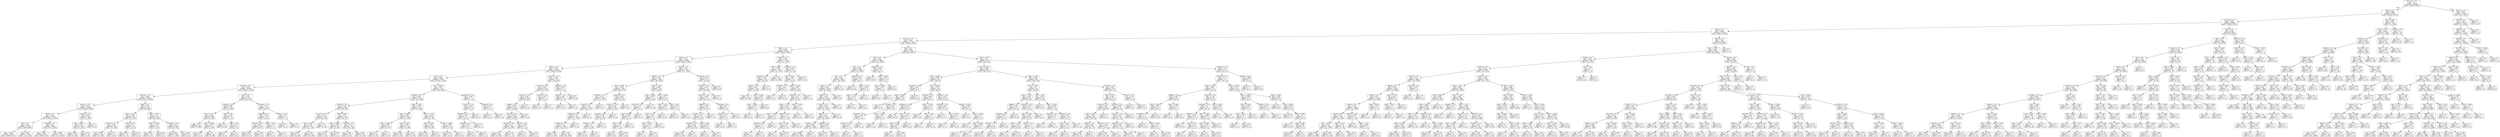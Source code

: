 digraph Tree {
node [shape=box] ;
0 [label="X[1173] <= 0.5\ngini = 0.5\nsamples = 105996\nvalue = [52969, 53027]"] ;
1 [label="X[36] <= 0.5\ngini = 0.486\nsamples = 90271\nvalue = [52795, 37476]"] ;
0 -> 1 [labeldistance=2.5, labelangle=45, headlabel="True"] ;
2 [label="X[1136] <= 0.5\ngini = 0.462\nsamples = 82858\nvalue = [52784, 30074]"] ;
1 -> 2 ;
3 [label="X[20] <= 0.5\ngini = 0.428\nsamples = 76434\nvalue = [52678, 23756]"] ;
2 -> 3 ;
4 [label="X[1130] <= 0.5\ngini = 0.393\nsamples = 71932\nvalue = [52578, 19354]"] ;
3 -> 4 ;
5 [label="X[45] <= 0.5\ngini = 0.356\nsamples = 67632\nvalue = [51955, 15677]"] ;
4 -> 5 ;
6 [label="X[30] <= 0.5\ngini = 0.333\nsamples = 65863\nvalue = [51942, 13921]"] ;
5 -> 6 ;
7 [label="X[221] <= 0.5\ngini = 0.316\nsamples = 64503\nvalue = [51825, 12678]"] ;
6 -> 7 ;
8 [label="X[11] <= 0.5\ngini = 0.306\nsamples = 63796\nvalue = [51743, 12053]"] ;
7 -> 8 ;
9 [label="X[1185] <= 0.5\ngini = 0.297\nsamples = 63034\nvalue = [51615, 11419]"] ;
8 -> 9 ;
10 [label="X[1126] <= 0.5\ngini = 0.288\nsamples = 62403\nvalue = [51511, 10892]"] ;
9 -> 10 ;
11 [label="X[1161] <= 0.5\ngini = 0.281\nsamples = 61888\nvalue = [51442, 10446]"] ;
10 -> 11 ;
12 [label="X[10] <= 0.5\ngini = 0.276\nsamples = 61624\nvalue = [51431, 10193]"] ;
11 -> 12 ;
13 [label="X[9] <= 0.5\ngini = 0.251\nsamples = 54755\nvalue = [46714, 8041]"] ;
12 -> 13 ;
14 [label="gini = 0.236\nsamples = 52816\nvalue = [45599, 7217]"] ;
13 -> 14 ;
15 [label="gini = 0.489\nsamples = 1939\nvalue = [1115, 824]"] ;
13 -> 15 ;
16 [label="X[1009] <= 0.5\ngini = 0.43\nsamples = 6869\nvalue = [4717, 2152]"] ;
12 -> 16 ;
17 [label="gini = 0.393\nsamples = 4876\nvalue = [3566, 1310]"] ;
16 -> 17 ;
18 [label="gini = 0.488\nsamples = 1993\nvalue = [1151, 842]"] ;
16 -> 18 ;
19 [label="X[1021] <= 0.5\ngini = 0.08\nsamples = 264\nvalue = [11, 253]"] ;
11 -> 19 ;
20 [label="X[0] <= 2.825\ngini = 0.073\nsamples = 263\nvalue = [10, 253]"] ;
19 -> 20 ;
21 [label="gini = 0.054\nsamples = 251\nvalue = [7, 244]"] ;
20 -> 21 ;
22 [label="gini = 0.375\nsamples = 12\nvalue = [3, 9]"] ;
20 -> 22 ;
23 [label="gini = 0.0\nsamples = 1\nvalue = [1, 0]"] ;
19 -> 23 ;
24 [label="X[60] <= 0.5\ngini = 0.232\nsamples = 515\nvalue = [69, 446]"] ;
10 -> 24 ;
25 [label="X[0] <= 2.015\ngini = 0.319\nsamples = 276\nvalue = [55, 221]"] ;
24 -> 25 ;
26 [label="X[1010] <= 0.5\ngini = 0.38\nsamples = 200\nvalue = [51, 149]"] ;
25 -> 26 ;
27 [label="gini = 0.365\nsamples = 196\nvalue = [47, 149]"] ;
26 -> 27 ;
28 [label="gini = 0.0\nsamples = 4\nvalue = [4, 0]"] ;
26 -> 28 ;
29 [label="X[0] <= 2.93\ngini = 0.1\nsamples = 76\nvalue = [4, 72]"] ;
25 -> 29 ;
30 [label="gini = 0.027\nsamples = 72\nvalue = [1, 71]"] ;
29 -> 30 ;
31 [label="gini = 0.375\nsamples = 4\nvalue = [3, 1]"] ;
29 -> 31 ;
32 [label="X[0] <= 0.475\ngini = 0.11\nsamples = 239\nvalue = [14, 225]"] ;
24 -> 32 ;
33 [label="X[0] <= 0.455\ngini = 0.34\nsamples = 23\nvalue = [5, 18]"] ;
32 -> 33 ;
34 [label="gini = 0.255\nsamples = 20\nvalue = [3, 17]"] ;
33 -> 34 ;
35 [label="gini = 0.444\nsamples = 3\nvalue = [2, 1]"] ;
33 -> 35 ;
36 [label="X[1004] <= 0.5\ngini = 0.08\nsamples = 216\nvalue = [9, 207]"] ;
32 -> 36 ;
37 [label="gini = 0.064\nsamples = 210\nvalue = [7, 203]"] ;
36 -> 37 ;
38 [label="gini = 0.444\nsamples = 6\nvalue = [2, 4]"] ;
36 -> 38 ;
39 [label="X[3] <= 0.5\ngini = 0.275\nsamples = 631\nvalue = [104, 527]"] ;
9 -> 39 ;
40 [label="X[1000] <= 0.5\ngini = 0.008\nsamples = 522\nvalue = [2, 520]"] ;
39 -> 40 ;
41 [label="X[17] <= 0.5\ngini = 0.004\nsamples = 507\nvalue = [1, 506]"] ;
40 -> 41 ;
42 [label="gini = 0.0\nsamples = 454\nvalue = [0, 454]"] ;
41 -> 42 ;
43 [label="X[0] <= 0.695\ngini = 0.037\nsamples = 53\nvalue = [1, 52]"] ;
41 -> 43 ;
44 [label="gini = 0.245\nsamples = 7\nvalue = [1, 6]"] ;
43 -> 44 ;
45 [label="gini = 0.0\nsamples = 46\nvalue = [0, 46]"] ;
43 -> 45 ;
46 [label="X[0] <= 1.67\ngini = 0.124\nsamples = 15\nvalue = [1, 14]"] ;
40 -> 46 ;
47 [label="gini = 0.0\nsamples = 10\nvalue = [0, 10]"] ;
46 -> 47 ;
48 [label="X[0] <= 1.87\ngini = 0.32\nsamples = 5\nvalue = [1, 4]"] ;
46 -> 48 ;
49 [label="gini = 0.0\nsamples = 1\nvalue = [1, 0]"] ;
48 -> 49 ;
50 [label="gini = 0.0\nsamples = 4\nvalue = [0, 4]"] ;
48 -> 50 ;
51 [label="X[1004] <= 0.5\ngini = 0.12\nsamples = 109\nvalue = [102, 7]"] ;
39 -> 51 ;
52 [label="X[998] <= 0.5\ngini = 0.106\nsamples = 107\nvalue = [101, 6]"] ;
51 -> 52 ;
53 [label="X[1012] <= 0.5\ngini = 0.091\nsamples = 105\nvalue = [100, 5]"] ;
52 -> 53 ;
54 [label="gini = 0.061\nsamples = 96\nvalue = [93, 3]"] ;
53 -> 54 ;
55 [label="gini = 0.346\nsamples = 9\nvalue = [7, 2]"] ;
53 -> 55 ;
56 [label="X[0] <= 1.855\ngini = 0.5\nsamples = 2\nvalue = [1, 1]"] ;
52 -> 56 ;
57 [label="gini = 0.0\nsamples = 1\nvalue = [0, 1]"] ;
56 -> 57 ;
58 [label="gini = 0.0\nsamples = 1\nvalue = [1, 0]"] ;
56 -> 58 ;
59 [label="X[0] <= 2.38\ngini = 0.5\nsamples = 2\nvalue = [1, 1]"] ;
51 -> 59 ;
60 [label="gini = 0.0\nsamples = 1\nvalue = [1, 0]"] ;
59 -> 60 ;
61 [label="gini = 0.0\nsamples = 1\nvalue = [0, 1]"] ;
59 -> 61 ;
62 [label="X[0] <= 2.895\ngini = 0.28\nsamples = 762\nvalue = [128, 634]"] ;
8 -> 62 ;
63 [label="X[1009] <= 0.5\ngini = 0.265\nsamples = 745\nvalue = [117, 628]"] ;
62 -> 63 ;
64 [label="X[1003] <= 0.5\ngini = 0.332\nsamples = 429\nvalue = [90, 339]"] ;
63 -> 64 ;
65 [label="X[1167] <= 0.5\ngini = 0.412\nsamples = 210\nvalue = [61, 149]"] ;
64 -> 65 ;
66 [label="X[0] <= 0.94\ngini = 0.435\nsamples = 191\nvalue = [61, 130]"] ;
65 -> 66 ;
67 [label="gini = 0.497\nsamples = 48\nvalue = [22, 26]"] ;
66 -> 67 ;
68 [label="gini = 0.397\nsamples = 143\nvalue = [39, 104]"] ;
66 -> 68 ;
69 [label="gini = 0.0\nsamples = 19\nvalue = [0, 19]"] ;
65 -> 69 ;
70 [label="X[0] <= 0.905\ngini = 0.23\nsamples = 219\nvalue = [29, 190]"] ;
64 -> 70 ;
71 [label="X[0] <= 0.805\ngini = 0.348\nsamples = 58\nvalue = [13, 45]"] ;
70 -> 71 ;
72 [label="gini = 0.237\nsamples = 51\nvalue = [7, 44]"] ;
71 -> 72 ;
73 [label="gini = 0.245\nsamples = 7\nvalue = [6, 1]"] ;
71 -> 73 ;
74 [label="X[1228] <= 0.5\ngini = 0.179\nsamples = 161\nvalue = [16, 145]"] ;
70 -> 74 ;
75 [label="gini = 0.089\nsamples = 64\nvalue = [3, 61]"] ;
74 -> 75 ;
76 [label="gini = 0.232\nsamples = 97\nvalue = [13, 84]"] ;
74 -> 76 ;
77 [label="X[0] <= 2.505\ngini = 0.156\nsamples = 316\nvalue = [27, 289]"] ;
63 -> 77 ;
78 [label="X[0] <= 0.935\ngini = 0.124\nsamples = 256\nvalue = [17, 239]"] ;
77 -> 78 ;
79 [label="X[0] <= 0.925\ngini = 0.216\nsamples = 81\nvalue = [10, 71]"] ;
78 -> 79 ;
80 [label="gini = 0.2\nsamples = 80\nvalue = [9, 71]"] ;
79 -> 80 ;
81 [label="gini = 0.0\nsamples = 1\nvalue = [1, 0]"] ;
79 -> 81 ;
82 [label="X[0] <= 1.685\ngini = 0.077\nsamples = 175\nvalue = [7, 168]"] ;
78 -> 82 ;
83 [label="gini = 0.022\nsamples = 90\nvalue = [1, 89]"] ;
82 -> 83 ;
84 [label="gini = 0.131\nsamples = 85\nvalue = [6, 79]"] ;
82 -> 84 ;
85 [label="X[0] <= 2.735\ngini = 0.278\nsamples = 60\nvalue = [10, 50]"] ;
77 -> 85 ;
86 [label="X[0] <= 2.675\ngini = 0.236\nsamples = 44\nvalue = [6, 38]"] ;
85 -> 86 ;
87 [label="gini = 0.266\nsamples = 38\nvalue = [6, 32]"] ;
86 -> 87 ;
88 [label="gini = 0.0\nsamples = 6\nvalue = [0, 6]"] ;
86 -> 88 ;
89 [label="X[0] <= 2.855\ngini = 0.375\nsamples = 16\nvalue = [4, 12]"] ;
85 -> 89 ;
90 [label="gini = 0.426\nsamples = 13\nvalue = [4, 9]"] ;
89 -> 90 ;
91 [label="gini = 0.0\nsamples = 3\nvalue = [0, 3]"] ;
89 -> 91 ;
92 [label="X[1203] <= 0.5\ngini = 0.457\nsamples = 17\nvalue = [11, 6]"] ;
62 -> 92 ;
93 [label="X[1012] <= 0.5\ngini = 0.355\nsamples = 13\nvalue = [10, 3]"] ;
92 -> 93 ;
94 [label="X[1000] <= 0.5\ngini = 0.278\nsamples = 12\nvalue = [10, 2]"] ;
93 -> 94 ;
95 [label="X[1009] <= 0.5\ngini = 0.165\nsamples = 11\nvalue = [10, 1]"] ;
94 -> 95 ;
96 [label="gini = 0.0\nsamples = 9\nvalue = [9, 0]"] ;
95 -> 96 ;
97 [label="gini = 0.5\nsamples = 2\nvalue = [1, 1]"] ;
95 -> 97 ;
98 [label="gini = 0.0\nsamples = 1\nvalue = [0, 1]"] ;
94 -> 98 ;
99 [label="gini = 0.0\nsamples = 1\nvalue = [0, 1]"] ;
93 -> 99 ;
100 [label="X[1000] <= 0.5\ngini = 0.375\nsamples = 4\nvalue = [1, 3]"] ;
92 -> 100 ;
101 [label="gini = 0.0\nsamples = 3\nvalue = [0, 3]"] ;
100 -> 101 ;
102 [label="gini = 0.0\nsamples = 1\nvalue = [1, 0]"] ;
100 -> 102 ;
103 [label="X[1217] <= 0.5\ngini = 0.205\nsamples = 707\nvalue = [82, 625]"] ;
7 -> 103 ;
104 [label="X[1134] <= 0.5\ngini = 0.034\nsamples = 630\nvalue = [11, 619]"] ;
103 -> 104 ;
105 [label="X[1241] <= 0.5\ngini = 0.025\nsamples = 626\nvalue = [8, 618]"] ;
104 -> 105 ;
106 [label="X[206] <= 0.5\ngini = 0.019\nsamples = 624\nvalue = [6, 618]"] ;
105 -> 106 ;
107 [label="X[1116] <= 0.5\ngini = 0.016\nsamples = 623\nvalue = [5, 618]"] ;
106 -> 107 ;
108 [label="X[1205] <= 0.5\ngini = 0.013\nsamples = 611\nvalue = [4, 607]"] ;
107 -> 108 ;
109 [label="gini = 0.01\nsamples = 597\nvalue = [3, 594]"] ;
108 -> 109 ;
110 [label="gini = 0.133\nsamples = 14\nvalue = [1, 13]"] ;
108 -> 110 ;
111 [label="X[112] <= 0.5\ngini = 0.153\nsamples = 12\nvalue = [1, 11]"] ;
107 -> 111 ;
112 [label="gini = 0.0\nsamples = 7\nvalue = [0, 7]"] ;
111 -> 112 ;
113 [label="gini = 0.32\nsamples = 5\nvalue = [1, 4]"] ;
111 -> 113 ;
114 [label="gini = 0.0\nsamples = 1\nvalue = [1, 0]"] ;
106 -> 114 ;
115 [label="gini = 0.0\nsamples = 2\nvalue = [2, 0]"] ;
105 -> 115 ;
116 [label="X[1027] <= 0.5\ngini = 0.375\nsamples = 4\nvalue = [3, 1]"] ;
104 -> 116 ;
117 [label="gini = 0.0\nsamples = 3\nvalue = [3, 0]"] ;
116 -> 117 ;
118 [label="gini = 0.0\nsamples = 1\nvalue = [0, 1]"] ;
116 -> 118 ;
119 [label="X[1054] <= 0.5\ngini = 0.144\nsamples = 77\nvalue = [71, 6]"] ;
103 -> 119 ;
120 [label="X[210] <= 0.5\ngini = 0.053\nsamples = 73\nvalue = [71, 2]"] ;
119 -> 120 ;
121 [label="gini = 0.0\nsamples = 71\nvalue = [71, 0]"] ;
120 -> 121 ;
122 [label="gini = 0.0\nsamples = 2\nvalue = [0, 2]"] ;
120 -> 122 ;
123 [label="gini = 0.0\nsamples = 4\nvalue = [0, 4]"] ;
119 -> 123 ;
124 [label="X[223] <= 0.5\ngini = 0.157\nsamples = 1360\nvalue = [117, 1243]"] ;
6 -> 124 ;
125 [label="X[996] <= 0.5\ngini = 0.136\nsamples = 1284\nvalue = [94, 1190]"] ;
124 -> 125 ;
126 [label="X[0] <= 2.895\ngini = 0.126\nsamples = 1255\nvalue = [85, 1170]"] ;
125 -> 126 ;
127 [label="X[1045] <= 0.5\ngini = 0.115\nsamples = 1188\nvalue = [73, 1115]"] ;
126 -> 127 ;
128 [label="X[1033] <= 0.5\ngini = 0.114\nsamples = 1187\nvalue = [72, 1115]"] ;
127 -> 128 ;
129 [label="X[1038] <= 0.5\ngini = 0.113\nsamples = 1186\nvalue = [71, 1115]"] ;
128 -> 129 ;
130 [label="X[1216] <= 0.5\ngini = 0.111\nsamples = 1185\nvalue = [70, 1115]"] ;
129 -> 130 ;
131 [label="gini = 0.044\nsamples = 314\nvalue = [7, 307]"] ;
130 -> 131 ;
132 [label="gini = 0.134\nsamples = 871\nvalue = [63, 808]"] ;
130 -> 132 ;
133 [label="gini = 0.0\nsamples = 1\nvalue = [1, 0]"] ;
129 -> 133 ;
134 [label="gini = 0.0\nsamples = 1\nvalue = [1, 0]"] ;
128 -> 134 ;
135 [label="gini = 0.0\nsamples = 1\nvalue = [1, 0]"] ;
127 -> 135 ;
136 [label="X[1015] <= 0.5\ngini = 0.294\nsamples = 67\nvalue = [12, 55]"] ;
126 -> 136 ;
137 [label="X[1031] <= 0.5\ngini = 0.242\nsamples = 64\nvalue = [9, 55]"] ;
136 -> 137 ;
138 [label="X[1020] <= 0.5\ngini = 0.222\nsamples = 63\nvalue = [8, 55]"] ;
137 -> 138 ;
139 [label="X[1022] <= 0.5\ngini = 0.2\nsamples = 62\nvalue = [7, 55]"] ;
138 -> 139 ;
140 [label="gini = 0.177\nsamples = 61\nvalue = [6, 55]"] ;
139 -> 140 ;
141 [label="gini = 0.0\nsamples = 1\nvalue = [1, 0]"] ;
139 -> 141 ;
142 [label="gini = 0.0\nsamples = 1\nvalue = [1, 0]"] ;
138 -> 142 ;
143 [label="gini = 0.0\nsamples = 1\nvalue = [1, 0]"] ;
137 -> 143 ;
144 [label="gini = 0.0\nsamples = 3\nvalue = [3, 0]"] ;
136 -> 144 ;
145 [label="X[0] <= 1.89\ngini = 0.428\nsamples = 29\nvalue = [9, 20]"] ;
125 -> 145 ;
146 [label="X[0] <= 0.805\ngini = 0.291\nsamples = 17\nvalue = [3, 14]"] ;
145 -> 146 ;
147 [label="X[1170] <= 0.5\ngini = 0.49\nsamples = 7\nvalue = [3, 4]"] ;
146 -> 147 ;
148 [label="X[0] <= 0.785\ngini = 0.444\nsamples = 6\nvalue = [2, 4]"] ;
147 -> 148 ;
149 [label="X[0] <= 0.63\ngini = 0.32\nsamples = 5\nvalue = [1, 4]"] ;
148 -> 149 ;
150 [label="gini = 0.0\nsamples = 2\nvalue = [0, 2]"] ;
149 -> 150 ;
151 [label="gini = 0.444\nsamples = 3\nvalue = [1, 2]"] ;
149 -> 151 ;
152 [label="gini = 0.0\nsamples = 1\nvalue = [1, 0]"] ;
148 -> 152 ;
153 [label="gini = 0.0\nsamples = 1\nvalue = [1, 0]"] ;
147 -> 153 ;
154 [label="gini = 0.0\nsamples = 10\nvalue = [0, 10]"] ;
146 -> 154 ;
155 [label="X[0] <= 2.625\ngini = 0.5\nsamples = 12\nvalue = [6, 6]"] ;
145 -> 155 ;
156 [label="X[0] <= 2.52\ngini = 0.408\nsamples = 7\nvalue = [5, 2]"] ;
155 -> 156 ;
157 [label="X[0] <= 2.47\ngini = 0.48\nsamples = 5\nvalue = [3, 2]"] ;
156 -> 157 ;
158 [label="X[0] <= 2.325\ngini = 0.375\nsamples = 4\nvalue = [3, 1]"] ;
157 -> 158 ;
159 [label="gini = 0.5\nsamples = 2\nvalue = [1, 1]"] ;
158 -> 159 ;
160 [label="gini = 0.0\nsamples = 2\nvalue = [2, 0]"] ;
158 -> 160 ;
161 [label="gini = 0.0\nsamples = 1\nvalue = [0, 1]"] ;
157 -> 161 ;
162 [label="gini = 0.0\nsamples = 2\nvalue = [2, 0]"] ;
156 -> 162 ;
163 [label="X[0] <= 2.91\ngini = 0.32\nsamples = 5\nvalue = [1, 4]"] ;
155 -> 163 ;
164 [label="gini = 0.0\nsamples = 4\nvalue = [0, 4]"] ;
163 -> 164 ;
165 [label="gini = 0.0\nsamples = 1\nvalue = [1, 0]"] ;
163 -> 165 ;
166 [label="X[1020] <= 0.5\ngini = 0.422\nsamples = 76\nvalue = [23, 53]"] ;
124 -> 166 ;
167 [label="X[1012] <= 0.5\ngini = 0.407\nsamples = 74\nvalue = [21, 53]"] ;
166 -> 167 ;
168 [label="X[1217] <= 0.5\ngini = 0.389\nsamples = 72\nvalue = [19, 53]"] ;
167 -> 168 ;
169 [label="X[994] <= 0.5\ngini = 0.364\nsamples = 67\nvalue = [16, 51]"] ;
168 -> 169 ;
170 [label="X[1010] <= 0.5\ngini = 0.351\nsamples = 66\nvalue = [15, 51]"] ;
169 -> 170 ;
171 [label="X[1036] <= 0.5\ngini = 0.328\nsamples = 63\nvalue = [13, 50]"] ;
170 -> 171 ;
172 [label="gini = 0.312\nsamples = 62\nvalue = [12, 50]"] ;
171 -> 172 ;
173 [label="gini = 0.0\nsamples = 1\nvalue = [1, 0]"] ;
171 -> 173 ;
174 [label="X[0] <= 1.88\ngini = 0.444\nsamples = 3\nvalue = [2, 1]"] ;
170 -> 174 ;
175 [label="gini = 0.0\nsamples = 2\nvalue = [2, 0]"] ;
174 -> 175 ;
176 [label="gini = 0.0\nsamples = 1\nvalue = [0, 1]"] ;
174 -> 176 ;
177 [label="gini = 0.0\nsamples = 1\nvalue = [1, 0]"] ;
169 -> 177 ;
178 [label="X[1006] <= 0.5\ngini = 0.48\nsamples = 5\nvalue = [3, 2]"] ;
168 -> 178 ;
179 [label="X[1009] <= 0.5\ngini = 0.375\nsamples = 4\nvalue = [3, 1]"] ;
178 -> 179 ;
180 [label="gini = 0.0\nsamples = 2\nvalue = [2, 0]"] ;
179 -> 180 ;
181 [label="gini = 0.5\nsamples = 2\nvalue = [1, 1]"] ;
179 -> 181 ;
182 [label="gini = 0.0\nsamples = 1\nvalue = [0, 1]"] ;
178 -> 182 ;
183 [label="gini = 0.0\nsamples = 2\nvalue = [2, 0]"] ;
167 -> 183 ;
184 [label="gini = 0.0\nsamples = 2\nvalue = [2, 0]"] ;
166 -> 184 ;
185 [label="X[1241] <= 0.5\ngini = 0.015\nsamples = 1769\nvalue = [13, 1756]"] ;
5 -> 185 ;
186 [label="X[0] <= 0.655\ngini = 0.002\nsamples = 1736\nvalue = [2, 1734]"] ;
185 -> 186 ;
187 [label="X[1007] <= 0.5\ngini = 0.027\nsamples = 145\nvalue = [2, 143]"] ;
186 -> 187 ;
188 [label="X[997] <= 0.5\ngini = 0.014\nsamples = 144\nvalue = [1, 143]"] ;
187 -> 188 ;
189 [label="gini = 0.0\nsamples = 135\nvalue = [0, 135]"] ;
188 -> 189 ;
190 [label="X[0] <= 0.525\ngini = 0.198\nsamples = 9\nvalue = [1, 8]"] ;
188 -> 190 ;
191 [label="X[0] <= 0.465\ngini = 0.375\nsamples = 4\nvalue = [1, 3]"] ;
190 -> 191 ;
192 [label="gini = 0.0\nsamples = 2\nvalue = [0, 2]"] ;
191 -> 192 ;
193 [label="gini = 0.5\nsamples = 2\nvalue = [1, 1]"] ;
191 -> 193 ;
194 [label="gini = 0.0\nsamples = 5\nvalue = [0, 5]"] ;
190 -> 194 ;
195 [label="gini = 0.0\nsamples = 1\nvalue = [1, 0]"] ;
187 -> 195 ;
196 [label="gini = 0.0\nsamples = 1591\nvalue = [0, 1591]"] ;
186 -> 196 ;
197 [label="X[1008] <= 0.5\ngini = 0.444\nsamples = 33\nvalue = [11, 22]"] ;
185 -> 197 ;
198 [label="X[0] <= 0.83\ngini = 0.412\nsamples = 31\nvalue = [9, 22]"] ;
197 -> 198 ;
199 [label="X[1009] <= 0.5\ngini = 0.48\nsamples = 5\nvalue = [3, 2]"] ;
198 -> 199 ;
200 [label="gini = 0.0\nsamples = 3\nvalue = [3, 0]"] ;
199 -> 200 ;
201 [label="gini = 0.0\nsamples = 2\nvalue = [0, 2]"] ;
199 -> 201 ;
202 [label="X[0] <= 2.775\ngini = 0.355\nsamples = 26\nvalue = [6, 20]"] ;
198 -> 202 ;
203 [label="X[1007] <= 0.5\ngini = 0.32\nsamples = 25\nvalue = [5, 20]"] ;
202 -> 203 ;
204 [label="X[0] <= 1.115\ngini = 0.245\nsamples = 21\nvalue = [3, 18]"] ;
203 -> 204 ;
205 [label="X[0] <= 1.025\ngini = 0.48\nsamples = 5\nvalue = [2, 3]"] ;
204 -> 205 ;
206 [label="X[1003] <= 0.5\ngini = 0.375\nsamples = 4\nvalue = [1, 3]"] ;
205 -> 206 ;
207 [label="gini = 0.0\nsamples = 3\nvalue = [0, 3]"] ;
206 -> 207 ;
208 [label="gini = 0.0\nsamples = 1\nvalue = [1, 0]"] ;
206 -> 208 ;
209 [label="gini = 0.0\nsamples = 1\nvalue = [1, 0]"] ;
205 -> 209 ;
210 [label="X[1003] <= 0.5\ngini = 0.117\nsamples = 16\nvalue = [1, 15]"] ;
204 -> 210 ;
211 [label="X[0] <= 1.695\ngini = 0.32\nsamples = 5\nvalue = [1, 4]"] ;
210 -> 211 ;
212 [label="gini = 0.0\nsamples = 2\nvalue = [0, 2]"] ;
211 -> 212 ;
213 [label="gini = 0.444\nsamples = 3\nvalue = [1, 2]"] ;
211 -> 213 ;
214 [label="gini = 0.0\nsamples = 11\nvalue = [0, 11]"] ;
210 -> 214 ;
215 [label="X[0] <= 1.425\ngini = 0.5\nsamples = 4\nvalue = [2, 2]"] ;
203 -> 215 ;
216 [label="gini = 0.0\nsamples = 2\nvalue = [0, 2]"] ;
215 -> 216 ;
217 [label="gini = 0.0\nsamples = 2\nvalue = [2, 0]"] ;
215 -> 217 ;
218 [label="gini = 0.0\nsamples = 1\nvalue = [1, 0]"] ;
202 -> 218 ;
219 [label="gini = 0.0\nsamples = 2\nvalue = [2, 0]"] ;
197 -> 219 ;
220 [label="X[8] <= 0.5\ngini = 0.248\nsamples = 4300\nvalue = [623, 3677]"] ;
4 -> 220 ;
221 [label="X[2] <= 0.5\ngini = 0.055\nsamples = 3658\nvalue = [104, 3554]"] ;
220 -> 221 ;
222 [label="X[5] <= 0.5\ngini = 0.038\nsamples = 3623\nvalue = [70, 3553]"] ;
221 -> 222 ;
223 [label="X[7] <= 0.5\ngini = 0.021\nsamples = 3590\nvalue = [38, 3552]"] ;
222 -> 223 ;
224 [label="X[49] <= 0.5\ngini = 0.015\nsamples = 3579\nvalue = [27, 3552]"] ;
223 -> 224 ;
225 [label="X[96] <= 0.5\ngini = 0.013\nsamples = 3576\nvalue = [24, 3552]"] ;
224 -> 225 ;
226 [label="X[106] <= 0.5\ngini = 0.012\nsamples = 3574\nvalue = [22, 3552]"] ;
225 -> 226 ;
227 [label="X[85] <= 0.5\ngini = 0.011\nsamples = 3572\nvalue = [20, 3552]"] ;
226 -> 227 ;
228 [label="X[1063] <= 0.5\ngini = 0.009\nsamples = 3564\nvalue = [17, 3547]"] ;
227 -> 228 ;
229 [label="gini = 0.009\nsamples = 3562\nvalue = [16, 3546]"] ;
228 -> 229 ;
230 [label="gini = 0.5\nsamples = 2\nvalue = [1, 1]"] ;
228 -> 230 ;
231 [label="X[998] <= 0.5\ngini = 0.469\nsamples = 8\nvalue = [3, 5]"] ;
227 -> 231 ;
232 [label="gini = 0.278\nsamples = 6\nvalue = [1, 5]"] ;
231 -> 232 ;
233 [label="gini = 0.0\nsamples = 2\nvalue = [2, 0]"] ;
231 -> 233 ;
234 [label="gini = 0.0\nsamples = 2\nvalue = [2, 0]"] ;
226 -> 234 ;
235 [label="gini = 0.0\nsamples = 2\nvalue = [2, 0]"] ;
225 -> 235 ;
236 [label="gini = 0.0\nsamples = 3\nvalue = [3, 0]"] ;
224 -> 236 ;
237 [label="gini = 0.0\nsamples = 11\nvalue = [11, 0]"] ;
223 -> 237 ;
238 [label="X[1003] <= 0.5\ngini = 0.059\nsamples = 33\nvalue = [32, 1]"] ;
222 -> 238 ;
239 [label="gini = 0.0\nsamples = 25\nvalue = [25, 0]"] ;
238 -> 239 ;
240 [label="X[0] <= 2.155\ngini = 0.219\nsamples = 8\nvalue = [7, 1]"] ;
238 -> 240 ;
241 [label="X[0] <= 1.475\ngini = 0.375\nsamples = 4\nvalue = [3, 1]"] ;
240 -> 241 ;
242 [label="gini = 0.0\nsamples = 3\nvalue = [3, 0]"] ;
241 -> 242 ;
243 [label="gini = 0.0\nsamples = 1\nvalue = [0, 1]"] ;
241 -> 243 ;
244 [label="gini = 0.0\nsamples = 4\nvalue = [4, 0]"] ;
240 -> 244 ;
245 [label="X[1009] <= 0.5\ngini = 0.056\nsamples = 35\nvalue = [34, 1]"] ;
221 -> 245 ;
246 [label="gini = 0.0\nsamples = 25\nvalue = [25, 0]"] ;
245 -> 246 ;
247 [label="X[0] <= 2.045\ngini = 0.18\nsamples = 10\nvalue = [9, 1]"] ;
245 -> 247 ;
248 [label="X[0] <= 1.445\ngini = 0.375\nsamples = 4\nvalue = [3, 1]"] ;
247 -> 248 ;
249 [label="gini = 0.0\nsamples = 2\nvalue = [2, 0]"] ;
248 -> 249 ;
250 [label="gini = 0.5\nsamples = 2\nvalue = [1, 1]"] ;
248 -> 250 ;
251 [label="gini = 0.0\nsamples = 6\nvalue = [6, 0]"] ;
247 -> 251 ;
252 [label="X[0] <= 2.785\ngini = 0.31\nsamples = 642\nvalue = [519, 123]"] ;
220 -> 252 ;
253 [label="X[0] <= 0.955\ngini = 0.364\nsamples = 468\nvalue = [356, 112]"] ;
252 -> 253 ;
254 [label="X[0] <= 0.645\ngini = 0.209\nsamples = 101\nvalue = [89, 12]"] ;
253 -> 254 ;
255 [label="X[1003] <= 0.5\ngini = 0.492\nsamples = 16\nvalue = [9, 7]"] ;
254 -> 255 ;
256 [label="X[0] <= 0.585\ngini = 0.459\nsamples = 14\nvalue = [9, 5]"] ;
255 -> 256 ;
257 [label="gini = 0.0\nsamples = 3\nvalue = [3, 0]"] ;
256 -> 257 ;
258 [label="X[1009] <= 0.5\ngini = 0.496\nsamples = 11\nvalue = [6, 5]"] ;
256 -> 258 ;
259 [label="X[1045] <= 0.5\ngini = 0.444\nsamples = 6\nvalue = [2, 4]"] ;
258 -> 259 ;
260 [label="X[1013] <= 0.5\ngini = 0.32\nsamples = 5\nvalue = [1, 4]"] ;
259 -> 260 ;
261 [label="gini = 0.0\nsamples = 4\nvalue = [0, 4]"] ;
260 -> 261 ;
262 [label="gini = 0.0\nsamples = 1\nvalue = [1, 0]"] ;
260 -> 262 ;
263 [label="gini = 0.0\nsamples = 1\nvalue = [1, 0]"] ;
259 -> 263 ;
264 [label="X[0] <= 0.625\ngini = 0.32\nsamples = 5\nvalue = [4, 1]"] ;
258 -> 264 ;
265 [label="gini = 0.0\nsamples = 3\nvalue = [3, 0]"] ;
264 -> 265 ;
266 [label="gini = 0.5\nsamples = 2\nvalue = [1, 1]"] ;
264 -> 266 ;
267 [label="gini = 0.0\nsamples = 2\nvalue = [0, 2]"] ;
255 -> 267 ;
268 [label="X[0] <= 0.805\ngini = 0.111\nsamples = 85\nvalue = [80, 5]"] ;
254 -> 268 ;
269 [label="X[1005] <= 0.5\ngini = 0.068\nsamples = 57\nvalue = [55, 2]"] ;
268 -> 269 ;
270 [label="X[1009] <= 0.5\ngini = 0.037\nsamples = 53\nvalue = [52, 1]"] ;
269 -> 270 ;
271 [label="gini = 0.0\nsamples = 38\nvalue = [38, 0]"] ;
270 -> 271 ;
272 [label="X[0] <= 0.775\ngini = 0.124\nsamples = 15\nvalue = [14, 1]"] ;
270 -> 272 ;
273 [label="X[0] <= 0.745\ngini = 0.245\nsamples = 7\nvalue = [6, 1]"] ;
272 -> 273 ;
274 [label="gini = 0.0\nsamples = 4\nvalue = [4, 0]"] ;
273 -> 274 ;
275 [label="gini = 0.444\nsamples = 3\nvalue = [2, 1]"] ;
273 -> 275 ;
276 [label="gini = 0.0\nsamples = 8\nvalue = [8, 0]"] ;
272 -> 276 ;
277 [label="X[0] <= 0.775\ngini = 0.375\nsamples = 4\nvalue = [3, 1]"] ;
269 -> 277 ;
278 [label="gini = 0.0\nsamples = 2\nvalue = [2, 0]"] ;
277 -> 278 ;
279 [label="X[0] <= 0.79\ngini = 0.5\nsamples = 2\nvalue = [1, 1]"] ;
277 -> 279 ;
280 [label="gini = 0.0\nsamples = 1\nvalue = [0, 1]"] ;
279 -> 280 ;
281 [label="gini = 0.0\nsamples = 1\nvalue = [1, 0]"] ;
279 -> 281 ;
282 [label="X[1003] <= 0.5\ngini = 0.191\nsamples = 28\nvalue = [25, 3]"] ;
268 -> 282 ;
283 [label="X[1009] <= 0.5\ngini = 0.087\nsamples = 22\nvalue = [21, 1]"] ;
282 -> 283 ;
284 [label="gini = 0.0\nsamples = 17\nvalue = [17, 0]"] ;
283 -> 284 ;
285 [label="X[0] <= 0.815\ngini = 0.32\nsamples = 5\nvalue = [4, 1]"] ;
283 -> 285 ;
286 [label="gini = 0.5\nsamples = 2\nvalue = [1, 1]"] ;
285 -> 286 ;
287 [label="gini = 0.0\nsamples = 3\nvalue = [3, 0]"] ;
285 -> 287 ;
288 [label="X[0] <= 0.815\ngini = 0.444\nsamples = 6\nvalue = [4, 2]"] ;
282 -> 288 ;
289 [label="gini = 0.0\nsamples = 2\nvalue = [2, 0]"] ;
288 -> 289 ;
290 [label="X[0] <= 0.825\ngini = 0.5\nsamples = 4\nvalue = [2, 2]"] ;
288 -> 290 ;
291 [label="gini = 0.0\nsamples = 1\nvalue = [0, 1]"] ;
290 -> 291 ;
292 [label="X[0] <= 0.835\ngini = 0.444\nsamples = 3\nvalue = [2, 1]"] ;
290 -> 292 ;
293 [label="gini = 0.5\nsamples = 2\nvalue = [1, 1]"] ;
292 -> 293 ;
294 [label="gini = 0.0\nsamples = 1\nvalue = [1, 0]"] ;
292 -> 294 ;
295 [label="X[0] <= 2.495\ngini = 0.396\nsamples = 367\nvalue = [267, 100]"] ;
253 -> 295 ;
296 [label="X[0] <= 1.825\ngini = 0.5\nsamples = 92\nvalue = [46, 46]"] ;
295 -> 296 ;
297 [label="X[0] <= 1.745\ngini = 0.476\nsamples = 64\nvalue = [39, 25]"] ;
296 -> 297 ;
298 [label="X[996] <= 0.5\ngini = 0.491\nsamples = 37\nvalue = [16, 21]"] ;
297 -> 298 ;
299 [label="X[1026] <= 0.5\ngini = 0.437\nsamples = 31\nvalue = [10, 21]"] ;
298 -> 299 ;
300 [label="X[1016] <= 0.5\ngini = 0.4\nsamples = 29\nvalue = [8, 21]"] ;
299 -> 300 ;
301 [label="gini = 0.346\nsamples = 27\nvalue = [6, 21]"] ;
300 -> 301 ;
302 [label="gini = 0.0\nsamples = 2\nvalue = [2, 0]"] ;
300 -> 302 ;
303 [label="gini = 0.0\nsamples = 2\nvalue = [2, 0]"] ;
299 -> 303 ;
304 [label="gini = 0.0\nsamples = 6\nvalue = [6, 0]"] ;
298 -> 304 ;
305 [label="X[1030] <= 0.5\ngini = 0.252\nsamples = 27\nvalue = [23, 4]"] ;
297 -> 305 ;
306 [label="X[0] <= 1.815\ngini = 0.204\nsamples = 26\nvalue = [23, 3]"] ;
305 -> 306 ;
307 [label="X[0] <= 1.775\ngini = 0.153\nsamples = 24\nvalue = [22, 2]"] ;
306 -> 307 ;
308 [label="gini = 0.0\nsamples = 12\nvalue = [12, 0]"] ;
307 -> 308 ;
309 [label="gini = 0.278\nsamples = 12\nvalue = [10, 2]"] ;
307 -> 309 ;
310 [label="X[991] <= 0.5\ngini = 0.5\nsamples = 2\nvalue = [1, 1]"] ;
306 -> 310 ;
311 [label="gini = 0.0\nsamples = 1\nvalue = [1, 0]"] ;
310 -> 311 ;
312 [label="gini = 0.0\nsamples = 1\nvalue = [0, 1]"] ;
310 -> 312 ;
313 [label="gini = 0.0\nsamples = 1\nvalue = [0, 1]"] ;
305 -> 313 ;
314 [label="X[0] <= 2.03\ngini = 0.375\nsamples = 28\nvalue = [7, 21]"] ;
296 -> 314 ;
315 [label="gini = 0.0\nsamples = 9\nvalue = [0, 9]"] ;
314 -> 315 ;
316 [label="X[0] <= 2.075\ngini = 0.465\nsamples = 19\nvalue = [7, 12]"] ;
314 -> 316 ;
317 [label="X[1008] <= 0.5\ngini = 0.375\nsamples = 4\nvalue = [3, 1]"] ;
316 -> 317 ;
318 [label="gini = 0.0\nsamples = 3\nvalue = [3, 0]"] ;
317 -> 318 ;
319 [label="gini = 0.0\nsamples = 1\nvalue = [0, 1]"] ;
317 -> 319 ;
320 [label="X[1031] <= 0.5\ngini = 0.391\nsamples = 15\nvalue = [4, 11]"] ;
316 -> 320 ;
321 [label="X[0] <= 2.43\ngini = 0.337\nsamples = 14\nvalue = [3, 11]"] ;
320 -> 321 ;
322 [label="gini = 0.0\nsamples = 8\nvalue = [0, 8]"] ;
321 -> 322 ;
323 [label="gini = 0.5\nsamples = 6\nvalue = [3, 3]"] ;
321 -> 323 ;
324 [label="gini = 0.0\nsamples = 1\nvalue = [1, 0]"] ;
320 -> 324 ;
325 [label="X[1010] <= 0.5\ngini = 0.316\nsamples = 275\nvalue = [221, 54]"] ;
295 -> 325 ;
326 [label="X[0] <= 2.725\ngini = 0.306\nsamples = 271\nvalue = [220, 51]"] ;
325 -> 326 ;
327 [label="X[1041] <= 0.5\ngini = 0.264\nsamples = 224\nvalue = [189, 35]"] ;
326 -> 327 ;
328 [label="X[0] <= 2.555\ngini = 0.258\nsamples = 223\nvalue = [189, 34]"] ;
327 -> 328 ;
329 [label="X[996] <= 0.5\ngini = 0.386\nsamples = 46\nvalue = [34, 12]"] ;
328 -> 329 ;
330 [label="gini = 0.369\nsamples = 45\nvalue = [34, 11]"] ;
329 -> 330 ;
331 [label="gini = 0.0\nsamples = 1\nvalue = [0, 1]"] ;
329 -> 331 ;
332 [label="X[1038] <= 0.5\ngini = 0.218\nsamples = 177\nvalue = [155, 22]"] ;
328 -> 332 ;
333 [label="gini = 0.204\nsamples = 173\nvalue = [153, 20]"] ;
332 -> 333 ;
334 [label="gini = 0.5\nsamples = 4\nvalue = [2, 2]"] ;
332 -> 334 ;
335 [label="gini = 0.0\nsamples = 1\nvalue = [0, 1]"] ;
327 -> 335 ;
336 [label="X[1007] <= 0.5\ngini = 0.449\nsamples = 47\nvalue = [31, 16]"] ;
326 -> 336 ;
337 [label="X[1012] <= 0.5\ngini = 0.416\nsamples = 44\nvalue = [31, 13]"] ;
336 -> 337 ;
338 [label="X[1015] <= 0.5\ngini = 0.402\nsamples = 43\nvalue = [31, 12]"] ;
337 -> 338 ;
339 [label="gini = 0.387\nsamples = 42\nvalue = [31, 11]"] ;
338 -> 339 ;
340 [label="gini = 0.0\nsamples = 1\nvalue = [0, 1]"] ;
338 -> 340 ;
341 [label="gini = 0.0\nsamples = 1\nvalue = [0, 1]"] ;
337 -> 341 ;
342 [label="gini = 0.0\nsamples = 3\nvalue = [0, 3]"] ;
336 -> 342 ;
343 [label="X[0] <= 2.71\ngini = 0.375\nsamples = 4\nvalue = [1, 3]"] ;
325 -> 343 ;
344 [label="gini = 0.0\nsamples = 3\nvalue = [0, 3]"] ;
343 -> 344 ;
345 [label="gini = 0.0\nsamples = 1\nvalue = [1, 0]"] ;
343 -> 345 ;
346 [label="X[1000] <= 0.5\ngini = 0.118\nsamples = 174\nvalue = [163, 11]"] ;
252 -> 346 ;
347 [label="X[1003] <= 0.5\ngini = 0.11\nsamples = 171\nvalue = [161, 10]"] ;
346 -> 347 ;
348 [label="X[0] <= 2.945\ngini = 0.087\nsamples = 131\nvalue = [125, 6]"] ;
347 -> 348 ;
349 [label="X[998] <= 0.5\ngini = 0.046\nsamples = 85\nvalue = [83, 2]"] ;
348 -> 349 ;
350 [label="X[0] <= 2.815\ngini = 0.024\nsamples = 81\nvalue = [80, 1]"] ;
349 -> 350 ;
351 [label="X[1009] <= 0.5\ngini = 0.1\nsamples = 19\nvalue = [18, 1]"] ;
350 -> 351 ;
352 [label="gini = 0.0\nsamples = 14\nvalue = [14, 0]"] ;
351 -> 352 ;
353 [label="X[0] <= 2.805\ngini = 0.32\nsamples = 5\nvalue = [4, 1]"] ;
351 -> 353 ;
354 [label="gini = 0.0\nsamples = 2\nvalue = [2, 0]"] ;
353 -> 354 ;
355 [label="gini = 0.444\nsamples = 3\nvalue = [2, 1]"] ;
353 -> 355 ;
356 [label="gini = 0.0\nsamples = 62\nvalue = [62, 0]"] ;
350 -> 356 ;
357 [label="X[0] <= 2.885\ngini = 0.375\nsamples = 4\nvalue = [3, 1]"] ;
349 -> 357 ;
358 [label="gini = 0.0\nsamples = 3\nvalue = [3, 0]"] ;
357 -> 358 ;
359 [label="gini = 0.0\nsamples = 1\nvalue = [0, 1]"] ;
357 -> 359 ;
360 [label="X[1012] <= 0.5\ngini = 0.159\nsamples = 46\nvalue = [42, 4]"] ;
348 -> 360 ;
361 [label="X[1009] <= 0.5\ngini = 0.13\nsamples = 43\nvalue = [40, 3]"] ;
360 -> 361 ;
362 [label="X[1007] <= 0.5\ngini = 0.061\nsamples = 32\nvalue = [31, 1]"] ;
361 -> 362 ;
363 [label="gini = 0.0\nsamples = 27\nvalue = [27, 0]"] ;
362 -> 363 ;
364 [label="X[0] <= 2.97\ngini = 0.32\nsamples = 5\nvalue = [4, 1]"] ;
362 -> 364 ;
365 [label="gini = 0.0\nsamples = 1\nvalue = [0, 1]"] ;
364 -> 365 ;
366 [label="gini = 0.0\nsamples = 4\nvalue = [4, 0]"] ;
364 -> 366 ;
367 [label="X[0] <= 2.995\ngini = 0.298\nsamples = 11\nvalue = [9, 2]"] ;
361 -> 367 ;
368 [label="X[0] <= 2.965\ngini = 0.375\nsamples = 8\nvalue = [6, 2]"] ;
367 -> 368 ;
369 [label="gini = 0.0\nsamples = 2\nvalue = [2, 0]"] ;
368 -> 369 ;
370 [label="gini = 0.444\nsamples = 6\nvalue = [4, 2]"] ;
368 -> 370 ;
371 [label="gini = 0.0\nsamples = 3\nvalue = [3, 0]"] ;
367 -> 371 ;
372 [label="X[0] <= 2.955\ngini = 0.444\nsamples = 3\nvalue = [2, 1]"] ;
360 -> 372 ;
373 [label="gini = 0.5\nsamples = 2\nvalue = [1, 1]"] ;
372 -> 373 ;
374 [label="gini = 0.0\nsamples = 1\nvalue = [1, 0]"] ;
372 -> 374 ;
375 [label="X[0] <= 2.855\ngini = 0.18\nsamples = 40\nvalue = [36, 4]"] ;
347 -> 375 ;
376 [label="X[0] <= 2.845\ngini = 0.298\nsamples = 11\nvalue = [9, 2]"] ;
375 -> 376 ;
377 [label="X[0] <= 2.835\ngini = 0.219\nsamples = 8\nvalue = [7, 1]"] ;
376 -> 377 ;
378 [label="X[0] <= 2.82\ngini = 0.32\nsamples = 5\nvalue = [4, 1]"] ;
377 -> 378 ;
379 [label="gini = 0.0\nsamples = 1\nvalue = [1, 0]"] ;
378 -> 379 ;
380 [label="gini = 0.375\nsamples = 4\nvalue = [3, 1]"] ;
378 -> 380 ;
381 [label="gini = 0.0\nsamples = 3\nvalue = [3, 0]"] ;
377 -> 381 ;
382 [label="X[223] <= 0.5\ngini = 0.444\nsamples = 3\nvalue = [2, 1]"] ;
376 -> 382 ;
383 [label="gini = 0.5\nsamples = 2\nvalue = [1, 1]"] ;
382 -> 383 ;
384 [label="gini = 0.0\nsamples = 1\nvalue = [1, 0]"] ;
382 -> 384 ;
385 [label="X[0] <= 2.895\ngini = 0.128\nsamples = 29\nvalue = [27, 2]"] ;
375 -> 385 ;
386 [label="gini = 0.0\nsamples = 6\nvalue = [6, 0]"] ;
385 -> 386 ;
387 [label="X[0] <= 2.905\ngini = 0.159\nsamples = 23\nvalue = [21, 2]"] ;
385 -> 387 ;
388 [label="gini = 0.375\nsamples = 4\nvalue = [3, 1]"] ;
387 -> 388 ;
389 [label="X[0] <= 2.965\ngini = 0.1\nsamples = 19\nvalue = [18, 1]"] ;
387 -> 389 ;
390 [label="gini = 0.0\nsamples = 10\nvalue = [10, 0]"] ;
389 -> 390 ;
391 [label="X[0] <= 2.98\ngini = 0.198\nsamples = 9\nvalue = [8, 1]"] ;
389 -> 391 ;
392 [label="gini = 0.444\nsamples = 3\nvalue = [2, 1]"] ;
391 -> 392 ;
393 [label="gini = 0.0\nsamples = 6\nvalue = [6, 0]"] ;
391 -> 393 ;
394 [label="X[0] <= 2.82\ngini = 0.444\nsamples = 3\nvalue = [2, 1]"] ;
346 -> 394 ;
395 [label="gini = 0.0\nsamples = 1\nvalue = [0, 1]"] ;
394 -> 395 ;
396 [label="gini = 0.0\nsamples = 2\nvalue = [2, 0]"] ;
394 -> 396 ;
397 [label="X[597] <= 0.5\ngini = 0.043\nsamples = 4502\nvalue = [100, 4402]"] ;
3 -> 397 ;
398 [label="X[0] <= 2.675\ngini = 0.043\nsamples = 4501\nvalue = [99, 4402]"] ;
397 -> 398 ;
399 [label="X[382] <= 0.5\ngini = 0.032\nsamples = 3635\nvalue = [60, 3575]"] ;
398 -> 399 ;
400 [label="X[1217] <= 0.5\ngini = 0.032\nsamples = 3633\nvalue = [59, 3574]"] ;
399 -> 400 ;
401 [label="X[387] <= 0.5\ngini = 0.017\nsamples = 1869\nvalue = [16, 1853]"] ;
400 -> 401 ;
402 [label="X[928] <= 0.5\ngini = 0.016\nsamples = 1865\nvalue = [15, 1850]"] ;
401 -> 402 ;
403 [label="X[320] <= 0.5\ngini = 0.015\nsamples = 1858\nvalue = [14, 1844]"] ;
402 -> 403 ;
404 [label="X[287] <= 0.5\ngini = 0.014\nsamples = 1848\nvalue = [13, 1835]"] ;
403 -> 404 ;
405 [label="X[290] <= 0.5\ngini = 0.013\nsamples = 1837\nvalue = [12, 1825]"] ;
404 -> 405 ;
406 [label="X[0] <= 2.535\ngini = 0.012\nsamples = 1821\nvalue = [11, 1810]"] ;
405 -> 406 ;
407 [label="gini = 0.009\nsamples = 1694\nvalue = [8, 1686]"] ;
406 -> 407 ;
408 [label="gini = 0.046\nsamples = 127\nvalue = [3, 124]"] ;
406 -> 408 ;
409 [label="X[0] <= 1.725\ngini = 0.117\nsamples = 16\nvalue = [1, 15]"] ;
405 -> 409 ;
410 [label="gini = 0.0\nsamples = 8\nvalue = [0, 8]"] ;
409 -> 410 ;
411 [label="gini = 0.219\nsamples = 8\nvalue = [1, 7]"] ;
409 -> 411 ;
412 [label="X[1130] <= 0.5\ngini = 0.165\nsamples = 11\nvalue = [1, 10]"] ;
404 -> 412 ;
413 [label="gini = 0.0\nsamples = 8\nvalue = [0, 8]"] ;
412 -> 413 ;
414 [label="X[0] <= 1.35\ngini = 0.444\nsamples = 3\nvalue = [1, 2]"] ;
412 -> 414 ;
415 [label="gini = 0.0\nsamples = 1\nvalue = [1, 0]"] ;
414 -> 415 ;
416 [label="gini = 0.0\nsamples = 2\nvalue = [0, 2]"] ;
414 -> 416 ;
417 [label="X[0] <= 0.835\ngini = 0.18\nsamples = 10\nvalue = [1, 9]"] ;
403 -> 417 ;
418 [label="gini = 0.0\nsamples = 1\nvalue = [1, 0]"] ;
417 -> 418 ;
419 [label="gini = 0.0\nsamples = 9\nvalue = [0, 9]"] ;
417 -> 419 ;
420 [label="X[0] <= 0.775\ngini = 0.245\nsamples = 7\nvalue = [1, 6]"] ;
402 -> 420 ;
421 [label="X[0] <= 0.515\ngini = 0.5\nsamples = 2\nvalue = [1, 1]"] ;
420 -> 421 ;
422 [label="gini = 0.0\nsamples = 1\nvalue = [0, 1]"] ;
421 -> 422 ;
423 [label="gini = 0.0\nsamples = 1\nvalue = [1, 0]"] ;
421 -> 423 ;
424 [label="gini = 0.0\nsamples = 5\nvalue = [0, 5]"] ;
420 -> 424 ;
425 [label="X[1212] <= 0.5\ngini = 0.375\nsamples = 4\nvalue = [1, 3]"] ;
401 -> 425 ;
426 [label="gini = 0.0\nsamples = 3\nvalue = [0, 3]"] ;
425 -> 426 ;
427 [label="gini = 0.0\nsamples = 1\nvalue = [1, 0]"] ;
425 -> 427 ;
428 [label="X[1027] <= 0.5\ngini = 0.048\nsamples = 1764\nvalue = [43, 1721]"] ;
400 -> 428 ;
429 [label="X[0] <= 1.325\ngini = 0.043\nsamples = 1564\nvalue = [34, 1530]"] ;
428 -> 429 ;
430 [label="X[0] <= 0.865\ngini = 0.028\nsamples = 570\nvalue = [8, 562]"] ;
429 -> 430 ;
431 [label="X[0] <= 0.845\ngini = 0.039\nsamples = 403\nvalue = [8, 395]"] ;
430 -> 431 ;
432 [label="X[0] <= 0.775\ngini = 0.031\nsamples = 379\nvalue = [6, 373]"] ;
431 -> 432 ;
433 [label="X[0] <= 0.765\ngini = 0.038\nsamples = 306\nvalue = [6, 300]"] ;
432 -> 433 ;
434 [label="gini = 0.033\nsamples = 298\nvalue = [5, 293]"] ;
433 -> 434 ;
435 [label="gini = 0.219\nsamples = 8\nvalue = [1, 7]"] ;
433 -> 435 ;
436 [label="gini = 0.0\nsamples = 73\nvalue = [0, 73]"] ;
432 -> 436 ;
437 [label="X[990] <= 0.5\ngini = 0.153\nsamples = 24\nvalue = [2, 22]"] ;
431 -> 437 ;
438 [label="gini = 0.0\nsamples = 10\nvalue = [0, 10]"] ;
437 -> 438 ;
439 [label="X[0] <= 0.855\ngini = 0.245\nsamples = 14\nvalue = [2, 12]"] ;
437 -> 439 ;
440 [label="gini = 0.219\nsamples = 8\nvalue = [1, 7]"] ;
439 -> 440 ;
441 [label="gini = 0.278\nsamples = 6\nvalue = [1, 5]"] ;
439 -> 441 ;
442 [label="gini = 0.0\nsamples = 167\nvalue = [0, 167]"] ;
430 -> 442 ;
443 [label="X[0] <= 1.335\ngini = 0.051\nsamples = 994\nvalue = [26, 968]"] ;
429 -> 443 ;
444 [label="X[990] <= 0.5\ngini = 0.32\nsamples = 5\nvalue = [1, 4]"] ;
443 -> 444 ;
445 [label="gini = 0.0\nsamples = 3\nvalue = [0, 3]"] ;
444 -> 445 ;
446 [label="gini = 0.5\nsamples = 2\nvalue = [1, 1]"] ;
444 -> 446 ;
447 [label="X[0] <= 1.375\ngini = 0.049\nsamples = 989\nvalue = [25, 964]"] ;
443 -> 447 ;
448 [label="X[1019] <= 0.5\ngini = 0.137\nsamples = 27\nvalue = [2, 25]"] ;
447 -> 448 ;
449 [label="X[0] <= 1.365\ngini = 0.074\nsamples = 26\nvalue = [1, 25]"] ;
448 -> 449 ;
450 [label="gini = 0.0\nsamples = 21\nvalue = [0, 21]"] ;
449 -> 450 ;
451 [label="gini = 0.32\nsamples = 5\nvalue = [1, 4]"] ;
449 -> 451 ;
452 [label="gini = 0.0\nsamples = 1\nvalue = [1, 0]"] ;
448 -> 452 ;
453 [label="X[1019] <= 0.5\ngini = 0.047\nsamples = 962\nvalue = [23, 939]"] ;
447 -> 453 ;
454 [label="X[1039] <= 0.5\ngini = 0.051\nsamples = 877\nvalue = [23, 854]"] ;
453 -> 454 ;
455 [label="gini = 0.054\nsamples = 833\nvalue = [23, 810]"] ;
454 -> 455 ;
456 [label="gini = 0.0\nsamples = 44\nvalue = [0, 44]"] ;
454 -> 456 ;
457 [label="gini = 0.0\nsamples = 85\nvalue = [0, 85]"] ;
453 -> 457 ;
458 [label="X[0] <= 1.815\ngini = 0.086\nsamples = 200\nvalue = [9, 191]"] ;
428 -> 458 ;
459 [label="X[0] <= 0.835\ngini = 0.04\nsamples = 98\nvalue = [2, 96]"] ;
458 -> 459 ;
460 [label="X[0] <= 0.815\ngini = 0.078\nsamples = 49\nvalue = [2, 47]"] ;
459 -> 460 ;
461 [label="X[0] <= 0.665\ngini = 0.043\nsamples = 46\nvalue = [1, 45]"] ;
460 -> 461 ;
462 [label="gini = 0.0\nsamples = 31\nvalue = [0, 31]"] ;
461 -> 462 ;
463 [label="X[0] <= 0.69\ngini = 0.124\nsamples = 15\nvalue = [1, 14]"] ;
461 -> 463 ;
464 [label="gini = 0.0\nsamples = 1\nvalue = [1, 0]"] ;
463 -> 464 ;
465 [label="gini = 0.0\nsamples = 14\nvalue = [0, 14]"] ;
463 -> 465 ;
466 [label="gini = 0.444\nsamples = 3\nvalue = [1, 2]"] ;
460 -> 466 ;
467 [label="gini = 0.0\nsamples = 49\nvalue = [0, 49]"] ;
459 -> 467 ;
468 [label="X[0] <= 1.825\ngini = 0.128\nsamples = 102\nvalue = [7, 95]"] ;
458 -> 468 ;
469 [label="gini = 0.5\nsamples = 2\nvalue = [1, 1]"] ;
468 -> 469 ;
470 [label="X[0] <= 2.385\ngini = 0.113\nsamples = 100\nvalue = [6, 94]"] ;
468 -> 470 ;
471 [label="X[0] <= 2.375\ngini = 0.187\nsamples = 48\nvalue = [5, 43]"] ;
470 -> 471 ;
472 [label="X[0] <= 1.895\ngini = 0.156\nsamples = 47\nvalue = [4, 43]"] ;
471 -> 472 ;
473 [label="gini = 0.0\nsamples = 19\nvalue = [0, 19]"] ;
472 -> 473 ;
474 [label="gini = 0.245\nsamples = 28\nvalue = [4, 24]"] ;
472 -> 474 ;
475 [label="gini = 0.0\nsamples = 1\nvalue = [1, 0]"] ;
471 -> 475 ;
476 [label="X[0] <= 2.565\ngini = 0.038\nsamples = 52\nvalue = [1, 51]"] ;
470 -> 476 ;
477 [label="X[0] <= 2.555\ngini = 0.074\nsamples = 26\nvalue = [1, 25]"] ;
476 -> 477 ;
478 [label="gini = 0.0\nsamples = 22\nvalue = [0, 22]"] ;
477 -> 478 ;
479 [label="gini = 0.375\nsamples = 4\nvalue = [1, 3]"] ;
477 -> 479 ;
480 [label="gini = 0.0\nsamples = 26\nvalue = [0, 26]"] ;
476 -> 480 ;
481 [label="X[0] <= 1.24\ngini = 0.5\nsamples = 2\nvalue = [1, 1]"] ;
399 -> 481 ;
482 [label="gini = 0.0\nsamples = 1\nvalue = [1, 0]"] ;
481 -> 482 ;
483 [label="gini = 0.0\nsamples = 1\nvalue = [0, 1]"] ;
481 -> 483 ;
484 [label="X[249] <= 0.5\ngini = 0.086\nsamples = 866\nvalue = [39, 827]"] ;
398 -> 484 ;
485 [label="X[320] <= 0.5\ngini = 0.084\nsamples = 864\nvalue = [38, 826]"] ;
484 -> 485 ;
486 [label="X[1217] <= 0.5\ngini = 0.082\nsamples = 862\nvalue = [37, 825]"] ;
485 -> 486 ;
487 [label="X[1130] <= 0.5\ngini = 0.047\nsamples = 458\nvalue = [11, 447]"] ;
486 -> 487 ;
488 [label="X[1216] <= 0.5\ngini = 0.038\nsamples = 415\nvalue = [8, 407]"] ;
487 -> 488 ;
489 [label="X[238] <= 0.5\ngini = 0.02\nsamples = 303\nvalue = [3, 300]"] ;
488 -> 489 ;
490 [label="X[1170] <= 0.5\ngini = 0.013\nsamples = 296\nvalue = [2, 294]"] ;
489 -> 490 ;
491 [label="X[990] <= 0.5\ngini = 0.008\nsamples = 259\nvalue = [1, 258]"] ;
490 -> 491 ;
492 [label="gini = 0.0\nsamples = 191\nvalue = [0, 191]"] ;
491 -> 492 ;
493 [label="gini = 0.029\nsamples = 68\nvalue = [1, 67]"] ;
491 -> 493 ;
494 [label="X[0] <= 2.925\ngini = 0.053\nsamples = 37\nvalue = [1, 36]"] ;
490 -> 494 ;
495 [label="gini = 0.0\nsamples = 26\nvalue = [0, 26]"] ;
494 -> 495 ;
496 [label="gini = 0.165\nsamples = 11\nvalue = [1, 10]"] ;
494 -> 496 ;
497 [label="X[0] <= 2.925\ngini = 0.245\nsamples = 7\nvalue = [1, 6]"] ;
489 -> 497 ;
498 [label="X[0] <= 2.905\ngini = 0.444\nsamples = 3\nvalue = [1, 2]"] ;
497 -> 498 ;
499 [label="gini = 0.0\nsamples = 2\nvalue = [0, 2]"] ;
498 -> 499 ;
500 [label="gini = 0.0\nsamples = 1\nvalue = [1, 0]"] ;
498 -> 500 ;
501 [label="gini = 0.0\nsamples = 4\nvalue = [0, 4]"] ;
497 -> 501 ;
502 [label="X[1027] <= 0.5\ngini = 0.085\nsamples = 112\nvalue = [5, 107]"] ;
488 -> 502 ;
503 [label="X[0] <= 2.805\ngini = 0.059\nsamples = 98\nvalue = [3, 95]"] ;
502 -> 503 ;
504 [label="gini = 0.0\nsamples = 38\nvalue = [0, 38]"] ;
503 -> 504 ;
505 [label="X[1014] <= 0.5\ngini = 0.095\nsamples = 60\nvalue = [3, 57]"] ;
503 -> 505 ;
506 [label="gini = 0.053\nsamples = 37\nvalue = [1, 36]"] ;
505 -> 506 ;
507 [label="gini = 0.159\nsamples = 23\nvalue = [2, 21]"] ;
505 -> 507 ;
508 [label="X[0] <= 2.83\ngini = 0.245\nsamples = 14\nvalue = [2, 12]"] ;
502 -> 508 ;
509 [label="X[221] <= 0.5\ngini = 0.32\nsamples = 10\nvalue = [2, 8]"] ;
508 -> 509 ;
510 [label="gini = 0.0\nsamples = 1\nvalue = [0, 1]"] ;
509 -> 510 ;
511 [label="gini = 0.346\nsamples = 9\nvalue = [2, 7]"] ;
509 -> 511 ;
512 [label="gini = 0.0\nsamples = 4\nvalue = [0, 4]"] ;
508 -> 512 ;
513 [label="X[221] <= 0.5\ngini = 0.13\nsamples = 43\nvalue = [3, 40]"] ;
487 -> 513 ;
514 [label="gini = 0.0\nsamples = 20\nvalue = [0, 20]"] ;
513 -> 514 ;
515 [label="X[0] <= 2.855\ngini = 0.227\nsamples = 23\nvalue = [3, 20]"] ;
513 -> 515 ;
516 [label="gini = 0.0\nsamples = 6\nvalue = [0, 6]"] ;
515 -> 516 ;
517 [label="X[0] <= 2.925\ngini = 0.291\nsamples = 17\nvalue = [3, 14]"] ;
515 -> 517 ;
518 [label="X[0] <= 2.915\ngini = 0.397\nsamples = 11\nvalue = [3, 8]"] ;
517 -> 518 ;
519 [label="gini = 0.32\nsamples = 10\nvalue = [2, 8]"] ;
518 -> 519 ;
520 [label="gini = 0.0\nsamples = 1\nvalue = [1, 0]"] ;
518 -> 520 ;
521 [label="gini = 0.0\nsamples = 6\nvalue = [0, 6]"] ;
517 -> 521 ;
522 [label="X[0] <= 2.765\ngini = 0.12\nsamples = 404\nvalue = [26, 378]"] ;
486 -> 522 ;
523 [label="X[1014] <= 0.5\ngini = 0.153\nsamples = 227\nvalue = [19, 208]"] ;
522 -> 523 ;
524 [label="X[0] <= 2.695\ngini = 0.209\nsamples = 135\nvalue = [16, 119]"] ;
523 -> 524 ;
525 [label="X[1039] <= 0.5\ngini = 0.287\nsamples = 23\nvalue = [4, 19]"] ;
524 -> 525 ;
526 [label="X[990] <= 0.5\ngini = 0.236\nsamples = 22\nvalue = [3, 19]"] ;
525 -> 526 ;
527 [label="gini = 0.0\nsamples = 8\nvalue = [0, 8]"] ;
526 -> 527 ;
528 [label="gini = 0.337\nsamples = 14\nvalue = [3, 11]"] ;
526 -> 528 ;
529 [label="gini = 0.0\nsamples = 1\nvalue = [1, 0]"] ;
525 -> 529 ;
530 [label="X[1019] <= 0.5\ngini = 0.191\nsamples = 112\nvalue = [12, 100]"] ;
524 -> 530 ;
531 [label="X[1062] <= 0.5\ngini = 0.172\nsamples = 95\nvalue = [9, 86]"] ;
530 -> 531 ;
532 [label="gini = 0.178\nsamples = 91\nvalue = [9, 82]"] ;
531 -> 532 ;
533 [label="gini = 0.0\nsamples = 4\nvalue = [0, 4]"] ;
531 -> 533 ;
534 [label="X[0] <= 2.755\ngini = 0.291\nsamples = 17\nvalue = [3, 14]"] ;
530 -> 534 ;
535 [label="gini = 0.355\nsamples = 13\nvalue = [3, 10]"] ;
534 -> 535 ;
536 [label="gini = 0.0\nsamples = 4\nvalue = [0, 4]"] ;
534 -> 536 ;
537 [label="X[0] <= 2.685\ngini = 0.063\nsamples = 92\nvalue = [3, 89]"] ;
523 -> 537 ;
538 [label="gini = 0.142\nsamples = 13\nvalue = [1, 12]"] ;
537 -> 538 ;
539 [label="X[0] <= 2.755\ngini = 0.049\nsamples = 79\nvalue = [2, 77]"] ;
537 -> 539 ;
540 [label="X[0] <= 2.715\ngini = 0.031\nsamples = 63\nvalue = [1, 62]"] ;
539 -> 540 ;
541 [label="gini = 0.077\nsamples = 25\nvalue = [1, 24]"] ;
540 -> 541 ;
542 [label="gini = 0.0\nsamples = 38\nvalue = [0, 38]"] ;
540 -> 542 ;
543 [label="gini = 0.117\nsamples = 16\nvalue = [1, 15]"] ;
539 -> 543 ;
544 [label="X[0] <= 2.825\ngini = 0.076\nsamples = 177\nvalue = [7, 170]"] ;
522 -> 544 ;
545 [label="gini = 0.0\nsamples = 74\nvalue = [0, 74]"] ;
544 -> 545 ;
546 [label="X[1014] <= 0.5\ngini = 0.127\nsamples = 103\nvalue = [7, 96]"] ;
544 -> 546 ;
547 [label="X[0] <= 2.855\ngini = 0.081\nsamples = 71\nvalue = [3, 68]"] ;
546 -> 547 ;
548 [label="X[1027] <= 0.5\ngini = 0.208\nsamples = 17\nvalue = [2, 15]"] ;
547 -> 548 ;
549 [label="gini = 0.153\nsamples = 12\nvalue = [1, 11]"] ;
548 -> 549 ;
550 [label="gini = 0.32\nsamples = 5\nvalue = [1, 4]"] ;
548 -> 550 ;
551 [label="X[990] <= 0.5\ngini = 0.036\nsamples = 54\nvalue = [1, 53]"] ;
547 -> 551 ;
552 [label="gini = 0.0\nsamples = 29\nvalue = [0, 29]"] ;
551 -> 552 ;
553 [label="gini = 0.077\nsamples = 25\nvalue = [1, 24]"] ;
551 -> 553 ;
554 [label="X[0] <= 2.905\ngini = 0.219\nsamples = 32\nvalue = [4, 28]"] ;
546 -> 554 ;
555 [label="X[0] <= 2.845\ngini = 0.1\nsamples = 19\nvalue = [1, 18]"] ;
554 -> 555 ;
556 [label="gini = 0.278\nsamples = 6\nvalue = [1, 5]"] ;
555 -> 556 ;
557 [label="gini = 0.0\nsamples = 13\nvalue = [0, 13]"] ;
555 -> 557 ;
558 [label="X[0] <= 2.915\ngini = 0.355\nsamples = 13\nvalue = [3, 10]"] ;
554 -> 558 ;
559 [label="gini = 0.42\nsamples = 10\nvalue = [3, 7]"] ;
558 -> 559 ;
560 [label="gini = 0.0\nsamples = 3\nvalue = [0, 3]"] ;
558 -> 560 ;
561 [label="X[0] <= 2.75\ngini = 0.5\nsamples = 2\nvalue = [1, 1]"] ;
485 -> 561 ;
562 [label="gini = 0.0\nsamples = 1\nvalue = [0, 1]"] ;
561 -> 562 ;
563 [label="gini = 0.0\nsamples = 1\nvalue = [1, 0]"] ;
561 -> 563 ;
564 [label="X[0] <= 2.9\ngini = 0.5\nsamples = 2\nvalue = [1, 1]"] ;
484 -> 564 ;
565 [label="gini = 0.0\nsamples = 1\nvalue = [0, 1]"] ;
564 -> 565 ;
566 [label="gini = 0.0\nsamples = 1\nvalue = [1, 0]"] ;
564 -> 566 ;
567 [label="gini = 0.0\nsamples = 1\nvalue = [1, 0]"] ;
397 -> 567 ;
568 [label="X[15] <= 0.5\ngini = 0.032\nsamples = 6424\nvalue = [106, 6318]"] ;
2 -> 568 ;
569 [label="X[4] <= 0.5\ngini = 0.022\nsamples = 6388\nvalue = [72, 6316]"] ;
568 -> 569 ;
570 [label="X[1009] <= 0.5\ngini = 0.016\nsamples = 6352\nvalue = [50, 6302]"] ;
569 -> 570 ;
571 [label="X[2] <= 0.5\ngini = 0.012\nsamples = 6293\nvalue = [38, 6255]"] ;
570 -> 571 ;
572 [label="X[10] <= 0.5\ngini = 0.011\nsamples = 6291\nvalue = [36, 6255]"] ;
571 -> 572 ;
573 [label="X[1003] <= 0.5\ngini = 0.011\nsamples = 6288\nvalue = [34, 6254]"] ;
572 -> 573 ;
574 [label="X[1012] <= 0.5\ngini = 0.008\nsamples = 6230\nvalue = [26, 6204]"] ;
573 -> 574 ;
575 [label="X[1008] <= 0.5\ngini = 0.008\nsamples = 6221\nvalue = [24, 6197]"] ;
574 -> 575 ;
576 [label="X[1007] <= 0.5\ngini = 0.006\nsamples = 6186\nvalue = [20, 6166]"] ;
575 -> 576 ;
577 [label="X[999] <= 0.5\ngini = 0.006\nsamples = 6159\nvalue = [17, 6142]"] ;
576 -> 577 ;
578 [label="X[1015] <= 0.5\ngini = 0.005\nsamples = 6138\nvalue = [15, 6123]"] ;
577 -> 578 ;
579 [label="gini = 0.005\nsamples = 6131\nvalue = [14, 6117]"] ;
578 -> 579 ;
580 [label="gini = 0.245\nsamples = 7\nvalue = [1, 6]"] ;
578 -> 580 ;
581 [label="X[0] <= 1.165\ngini = 0.172\nsamples = 21\nvalue = [2, 19]"] ;
577 -> 581 ;
582 [label="gini = 0.346\nsamples = 9\nvalue = [2, 7]"] ;
581 -> 582 ;
583 [label="gini = 0.0\nsamples = 12\nvalue = [0, 12]"] ;
581 -> 583 ;
584 [label="X[0] <= 2.65\ngini = 0.198\nsamples = 27\nvalue = [3, 24]"] ;
576 -> 584 ;
585 [label="X[0] <= 0.835\ngini = 0.147\nsamples = 25\nvalue = [2, 23]"] ;
584 -> 585 ;
586 [label="gini = 0.0\nsamples = 13\nvalue = [0, 13]"] ;
585 -> 586 ;
587 [label="gini = 0.278\nsamples = 12\nvalue = [2, 10]"] ;
585 -> 587 ;
588 [label="X[0] <= 2.795\ngini = 0.5\nsamples = 2\nvalue = [1, 1]"] ;
584 -> 588 ;
589 [label="gini = 0.0\nsamples = 1\nvalue = [1, 0]"] ;
588 -> 589 ;
590 [label="gini = 0.0\nsamples = 1\nvalue = [0, 1]"] ;
588 -> 590 ;
591 [label="X[0] <= 2.88\ngini = 0.202\nsamples = 35\nvalue = [4, 31]"] ;
575 -> 591 ;
592 [label="X[0] <= 0.97\ngini = 0.165\nsamples = 33\nvalue = [3, 30]"] ;
591 -> 592 ;
593 [label="X[0] <= 0.61\ngini = 0.337\nsamples = 14\nvalue = [3, 11]"] ;
592 -> 593 ;
594 [label="gini = 0.0\nsamples = 8\nvalue = [0, 8]"] ;
593 -> 594 ;
595 [label="gini = 0.5\nsamples = 6\nvalue = [3, 3]"] ;
593 -> 595 ;
596 [label="gini = 0.0\nsamples = 19\nvalue = [0, 19]"] ;
592 -> 596 ;
597 [label="X[0] <= 2.985\ngini = 0.5\nsamples = 2\nvalue = [1, 1]"] ;
591 -> 597 ;
598 [label="gini = 0.0\nsamples = 1\nvalue = [1, 0]"] ;
597 -> 598 ;
599 [label="gini = 0.0\nsamples = 1\nvalue = [0, 1]"] ;
597 -> 599 ;
600 [label="X[0] <= 0.6\ngini = 0.346\nsamples = 9\nvalue = [2, 7]"] ;
574 -> 600 ;
601 [label="gini = 0.0\nsamples = 4\nvalue = [0, 4]"] ;
600 -> 601 ;
602 [label="X[0] <= 0.83\ngini = 0.48\nsamples = 5\nvalue = [2, 3]"] ;
600 -> 602 ;
603 [label="X[0] <= 0.685\ngini = 0.444\nsamples = 3\nvalue = [2, 1]"] ;
602 -> 603 ;
604 [label="gini = 0.0\nsamples = 1\nvalue = [1, 0]"] ;
603 -> 604 ;
605 [label="X[0] <= 0.71\ngini = 0.5\nsamples = 2\nvalue = [1, 1]"] ;
603 -> 605 ;
606 [label="gini = 0.0\nsamples = 1\nvalue = [0, 1]"] ;
605 -> 606 ;
607 [label="gini = 0.0\nsamples = 1\nvalue = [1, 0]"] ;
605 -> 607 ;
608 [label="gini = 0.0\nsamples = 2\nvalue = [0, 2]"] ;
602 -> 608 ;
609 [label="X[0] <= 2.205\ngini = 0.238\nsamples = 58\nvalue = [8, 50]"] ;
573 -> 609 ;
610 [label="X[0] <= 1.05\ngini = 0.215\nsamples = 57\nvalue = [7, 50]"] ;
609 -> 610 ;
611 [label="X[0] <= 0.92\ngini = 0.268\nsamples = 44\nvalue = [7, 37]"] ;
610 -> 611 ;
612 [label="X[0] <= 0.395\ngini = 0.18\nsamples = 40\nvalue = [4, 36]"] ;
611 -> 612 ;
613 [label="gini = 0.0\nsamples = 11\nvalue = [0, 11]"] ;
612 -> 613 ;
614 [label="X[0] <= 0.425\ngini = 0.238\nsamples = 29\nvalue = [4, 25]"] ;
612 -> 614 ;
615 [label="gini = 0.0\nsamples = 1\nvalue = [1, 0]"] ;
614 -> 615 ;
616 [label="gini = 0.191\nsamples = 28\nvalue = [3, 25]"] ;
614 -> 616 ;
617 [label="X[0] <= 1.005\ngini = 0.375\nsamples = 4\nvalue = [3, 1]"] ;
611 -> 617 ;
618 [label="X[0] <= 0.975\ngini = 0.5\nsamples = 2\nvalue = [1, 1]"] ;
617 -> 618 ;
619 [label="gini = 0.0\nsamples = 1\nvalue = [1, 0]"] ;
618 -> 619 ;
620 [label="gini = 0.0\nsamples = 1\nvalue = [0, 1]"] ;
618 -> 620 ;
621 [label="gini = 0.0\nsamples = 2\nvalue = [2, 0]"] ;
617 -> 621 ;
622 [label="gini = 0.0\nsamples = 13\nvalue = [0, 13]"] ;
610 -> 622 ;
623 [label="gini = 0.0\nsamples = 1\nvalue = [1, 0]"] ;
609 -> 623 ;
624 [label="X[1013] <= 0.5\ngini = 0.444\nsamples = 3\nvalue = [2, 1]"] ;
572 -> 624 ;
625 [label="gini = 0.0\nsamples = 2\nvalue = [2, 0]"] ;
624 -> 625 ;
626 [label="gini = 0.0\nsamples = 1\nvalue = [0, 1]"] ;
624 -> 626 ;
627 [label="gini = 0.0\nsamples = 2\nvalue = [2, 0]"] ;
571 -> 627 ;
628 [label="X[6] <= 0.5\ngini = 0.324\nsamples = 59\nvalue = [12, 47]"] ;
570 -> 628 ;
629 [label="X[0] <= 0.695\ngini = 0.307\nsamples = 58\nvalue = [11, 47]"] ;
628 -> 629 ;
630 [label="X[0] <= 0.385\ngini = 0.229\nsamples = 38\nvalue = [5, 33]"] ;
629 -> 630 ;
631 [label="gini = 0.0\nsamples = 7\nvalue = [0, 7]"] ;
630 -> 631 ;
632 [label="X[0] <= 0.435\ngini = 0.271\nsamples = 31\nvalue = [5, 26]"] ;
630 -> 632 ;
633 [label="X[0] <= 0.395\ngini = 0.42\nsamples = 10\nvalue = [3, 7]"] ;
632 -> 633 ;
634 [label="gini = 0.5\nsamples = 2\nvalue = [1, 1]"] ;
633 -> 634 ;
635 [label="X[0] <= 0.405\ngini = 0.375\nsamples = 8\nvalue = [2, 6]"] ;
633 -> 635 ;
636 [label="gini = 0.0\nsamples = 1\nvalue = [0, 1]"] ;
635 -> 636 ;
637 [label="X[0] <= 0.415\ngini = 0.408\nsamples = 7\nvalue = [2, 5]"] ;
635 -> 637 ;
638 [label="gini = 0.444\nsamples = 3\nvalue = [1, 2]"] ;
637 -> 638 ;
639 [label="X[0] <= 0.425\ngini = 0.375\nsamples = 4\nvalue = [1, 3]"] ;
637 -> 639 ;
640 [label="gini = 0.0\nsamples = 1\nvalue = [0, 1]"] ;
639 -> 640 ;
641 [label="gini = 0.444\nsamples = 3\nvalue = [1, 2]"] ;
639 -> 641 ;
642 [label="X[0] <= 0.56\ngini = 0.172\nsamples = 21\nvalue = [2, 19]"] ;
632 -> 642 ;
643 [label="gini = 0.0\nsamples = 11\nvalue = [0, 11]"] ;
642 -> 643 ;
644 [label="X[0] <= 0.625\ngini = 0.32\nsamples = 10\nvalue = [2, 8]"] ;
642 -> 644 ;
645 [label="X[0] <= 0.595\ngini = 0.444\nsamples = 3\nvalue = [2, 1]"] ;
644 -> 645 ;
646 [label="gini = 0.5\nsamples = 2\nvalue = [1, 1]"] ;
645 -> 646 ;
647 [label="gini = 0.0\nsamples = 1\nvalue = [1, 0]"] ;
645 -> 647 ;
648 [label="gini = 0.0\nsamples = 7\nvalue = [0, 7]"] ;
644 -> 648 ;
649 [label="X[0] <= 0.895\ngini = 0.42\nsamples = 20\nvalue = [6, 14]"] ;
629 -> 649 ;
650 [label="X[0] <= 0.755\ngini = 0.5\nsamples = 12\nvalue = [6, 6]"] ;
649 -> 650 ;
651 [label="X[0] <= 0.725\ngini = 0.375\nsamples = 4\nvalue = [3, 1]"] ;
650 -> 651 ;
652 [label="gini = 0.0\nsamples = 1\nvalue = [1, 0]"] ;
651 -> 652 ;
653 [label="gini = 0.444\nsamples = 3\nvalue = [2, 1]"] ;
651 -> 653 ;
654 [label="X[0] <= 0.81\ngini = 0.469\nsamples = 8\nvalue = [3, 5]"] ;
650 -> 654 ;
655 [label="gini = 0.0\nsamples = 4\nvalue = [0, 4]"] ;
654 -> 655 ;
656 [label="X[0] <= 0.845\ngini = 0.375\nsamples = 4\nvalue = [3, 1]"] ;
654 -> 656 ;
657 [label="gini = 0.0\nsamples = 1\nvalue = [1, 0]"] ;
656 -> 657 ;
658 [label="gini = 0.444\nsamples = 3\nvalue = [2, 1]"] ;
656 -> 658 ;
659 [label="gini = 0.0\nsamples = 8\nvalue = [0, 8]"] ;
649 -> 659 ;
660 [label="gini = 0.0\nsamples = 1\nvalue = [1, 0]"] ;
628 -> 660 ;
661 [label="X[0] <= 2.665\ngini = 0.475\nsamples = 36\nvalue = [22, 14]"] ;
569 -> 661 ;
662 [label="X[0] <= 1.465\ngini = 0.43\nsamples = 16\nvalue = [5, 11]"] ;
661 -> 662 ;
663 [label="X[0] <= 1.39\ngini = 0.494\nsamples = 9\nvalue = [5, 4]"] ;
662 -> 663 ;
664 [label="X[1010] <= 0.5\ngini = 0.444\nsamples = 6\nvalue = [2, 4]"] ;
663 -> 664 ;
665 [label="X[993] <= 0.5\ngini = 0.32\nsamples = 5\nvalue = [1, 4]"] ;
664 -> 665 ;
666 [label="gini = 0.0\nsamples = 4\nvalue = [0, 4]"] ;
665 -> 666 ;
667 [label="gini = 0.0\nsamples = 1\nvalue = [1, 0]"] ;
665 -> 667 ;
668 [label="gini = 0.0\nsamples = 1\nvalue = [1, 0]"] ;
664 -> 668 ;
669 [label="gini = 0.0\nsamples = 3\nvalue = [3, 0]"] ;
663 -> 669 ;
670 [label="gini = 0.0\nsamples = 7\nvalue = [0, 7]"] ;
662 -> 670 ;
671 [label="X[1003] <= 0.5\ngini = 0.255\nsamples = 20\nvalue = [17, 3]"] ;
661 -> 671 ;
672 [label="gini = 0.0\nsamples = 14\nvalue = [14, 0]"] ;
671 -> 672 ;
673 [label="X[0] <= 2.83\ngini = 0.5\nsamples = 6\nvalue = [3, 3]"] ;
671 -> 673 ;
674 [label="X[0] <= 2.745\ngini = 0.375\nsamples = 4\nvalue = [3, 1]"] ;
673 -> 674 ;
675 [label="X[0] <= 2.685\ngini = 0.5\nsamples = 2\nvalue = [1, 1]"] ;
674 -> 675 ;
676 [label="gini = 0.0\nsamples = 1\nvalue = [1, 0]"] ;
675 -> 676 ;
677 [label="gini = 0.0\nsamples = 1\nvalue = [0, 1]"] ;
675 -> 677 ;
678 [label="gini = 0.0\nsamples = 2\nvalue = [2, 0]"] ;
674 -> 678 ;
679 [label="gini = 0.0\nsamples = 2\nvalue = [0, 2]"] ;
673 -> 679 ;
680 [label="X[1015] <= 0.5\ngini = 0.105\nsamples = 36\nvalue = [34, 2]"] ;
568 -> 680 ;
681 [label="X[1007] <= 0.5\ngini = 0.057\nsamples = 34\nvalue = [33, 1]"] ;
680 -> 681 ;
682 [label="gini = 0.0\nsamples = 31\nvalue = [31, 0]"] ;
681 -> 682 ;
683 [label="X[0] <= 2.165\ngini = 0.444\nsamples = 3\nvalue = [2, 1]"] ;
681 -> 683 ;
684 [label="gini = 0.0\nsamples = 1\nvalue = [1, 0]"] ;
683 -> 684 ;
685 [label="X[0] <= 2.93\ngini = 0.5\nsamples = 2\nvalue = [1, 1]"] ;
683 -> 685 ;
686 [label="gini = 0.0\nsamples = 1\nvalue = [0, 1]"] ;
685 -> 686 ;
687 [label="gini = 0.0\nsamples = 1\nvalue = [1, 0]"] ;
685 -> 687 ;
688 [label="X[0] <= 0.975\ngini = 0.5\nsamples = 2\nvalue = [1, 1]"] ;
680 -> 688 ;
689 [label="gini = 0.0\nsamples = 1\nvalue = [0, 1]"] ;
688 -> 689 ;
690 [label="gini = 0.0\nsamples = 1\nvalue = [1, 0]"] ;
688 -> 690 ;
691 [label="X[0] <= 2.965\ngini = 0.003\nsamples = 7413\nvalue = [11, 7402]"] ;
1 -> 691 ;
692 [label="X[1017] <= 0.5\ngini = 0.003\nsamples = 7394\nvalue = [10, 7384]"] ;
691 -> 692 ;
693 [label="X[1007] <= 0.5\ngini = 0.002\nsamples = 7372\nvalue = [9, 7363]"] ;
692 -> 693 ;
694 [label="X[1030] <= 0.5\ngini = 0.002\nsamples = 7004\nvalue = [6, 6998]"] ;
693 -> 694 ;
695 [label="X[999] <= 0.5\ngini = 0.001\nsamples = 6955\nvalue = [5, 6950]"] ;
694 -> 695 ;
696 [label="X[1006] <= 0.5\ngini = 0.001\nsamples = 6881\nvalue = [4, 6877]"] ;
695 -> 696 ;
697 [label="X[1004] <= 0.5\ngini = 0.001\nsamples = 6772\nvalue = [3, 6769]"] ;
696 -> 697 ;
698 [label="X[1010] <= 0.5\ngini = 0.001\nsamples = 6652\nvalue = [2, 6650]"] ;
697 -> 698 ;
699 [label="X[1008] <= 0.5\ngini = 0.0\nsamples = 6485\nvalue = [1, 6484]"] ;
698 -> 699 ;
700 [label="gini = 0.0\nsamples = 5999\nvalue = [0, 5999]"] ;
699 -> 700 ;
701 [label="X[0] <= 0.89\ngini = 0.004\nsamples = 486\nvalue = [1, 485]"] ;
699 -> 701 ;
702 [label="X[0] <= 0.875\ngini = 0.014\nsamples = 140\nvalue = [1, 139]"] ;
701 -> 702 ;
703 [label="gini = 0.0\nsamples = 137\nvalue = [0, 137]"] ;
702 -> 703 ;
704 [label="X[1196] <= 0.5\ngini = 0.444\nsamples = 3\nvalue = [1, 2]"] ;
702 -> 704 ;
705 [label="gini = 0.5\nsamples = 2\nvalue = [1, 1]"] ;
704 -> 705 ;
706 [label="gini = 0.0\nsamples = 1\nvalue = [0, 1]"] ;
704 -> 706 ;
707 [label="gini = 0.0\nsamples = 346\nvalue = [0, 346]"] ;
701 -> 707 ;
708 [label="X[0] <= 2.365\ngini = 0.012\nsamples = 167\nvalue = [1, 166]"] ;
698 -> 708 ;
709 [label="gini = 0.0\nsamples = 142\nvalue = [0, 142]"] ;
708 -> 709 ;
710 [label="X[0] <= 2.38\ngini = 0.077\nsamples = 25\nvalue = [1, 24]"] ;
708 -> 710 ;
711 [label="X[1196] <= 0.5\ngini = 0.5\nsamples = 2\nvalue = [1, 1]"] ;
710 -> 711 ;
712 [label="gini = 0.0\nsamples = 1\nvalue = [1, 0]"] ;
711 -> 712 ;
713 [label="gini = 0.0\nsamples = 1\nvalue = [0, 1]"] ;
711 -> 713 ;
714 [label="gini = 0.0\nsamples = 23\nvalue = [0, 23]"] ;
710 -> 714 ;
715 [label="X[0] <= 1.93\ngini = 0.017\nsamples = 120\nvalue = [1, 119]"] ;
697 -> 715 ;
716 [label="gini = 0.0\nsamples = 96\nvalue = [0, 96]"] ;
715 -> 716 ;
717 [label="X[0] <= 2.005\ngini = 0.08\nsamples = 24\nvalue = [1, 23]"] ;
715 -> 717 ;
718 [label="gini = 0.0\nsamples = 1\nvalue = [1, 0]"] ;
717 -> 718 ;
719 [label="gini = 0.0\nsamples = 23\nvalue = [0, 23]"] ;
717 -> 719 ;
720 [label="X[0] <= 1.79\ngini = 0.018\nsamples = 109\nvalue = [1, 108]"] ;
696 -> 720 ;
721 [label="gini = 0.0\nsamples = 83\nvalue = [0, 83]"] ;
720 -> 721 ;
722 [label="X[0] <= 1.83\ngini = 0.074\nsamples = 26\nvalue = [1, 25]"] ;
720 -> 722 ;
723 [label="gini = 0.0\nsamples = 1\nvalue = [1, 0]"] ;
722 -> 723 ;
724 [label="gini = 0.0\nsamples = 25\nvalue = [0, 25]"] ;
722 -> 724 ;
725 [label="X[0] <= 2.345\ngini = 0.027\nsamples = 74\nvalue = [1, 73]"] ;
695 -> 725 ;
726 [label="gini = 0.0\nsamples = 60\nvalue = [0, 60]"] ;
725 -> 726 ;
727 [label="X[0] <= 2.365\ngini = 0.133\nsamples = 14\nvalue = [1, 13]"] ;
725 -> 727 ;
728 [label="gini = 0.0\nsamples = 1\nvalue = [1, 0]"] ;
727 -> 728 ;
729 [label="gini = 0.0\nsamples = 13\nvalue = [0, 13]"] ;
727 -> 729 ;
730 [label="X[0] <= 1.44\ngini = 0.04\nsamples = 49\nvalue = [1, 48]"] ;
694 -> 730 ;
731 [label="gini = 0.0\nsamples = 28\nvalue = [0, 28]"] ;
730 -> 731 ;
732 [label="X[0] <= 1.49\ngini = 0.091\nsamples = 21\nvalue = [1, 20]"] ;
730 -> 732 ;
733 [label="gini = 0.0\nsamples = 1\nvalue = [1, 0]"] ;
732 -> 733 ;
734 [label="gini = 0.0\nsamples = 20\nvalue = [0, 20]"] ;
732 -> 734 ;
735 [label="X[1196] <= 0.5\ngini = 0.016\nsamples = 368\nvalue = [3, 365]"] ;
693 -> 735 ;
736 [label="X[0] <= 1.57\ngini = 0.032\nsamples = 183\nvalue = [3, 180]"] ;
735 -> 736 ;
737 [label="X[0] <= 0.455\ngini = 0.017\nsamples = 118\nvalue = [1, 117]"] ;
736 -> 737 ;
738 [label="X[0] <= 0.445\ngini = 0.044\nsamples = 44\nvalue = [1, 43]"] ;
737 -> 738 ;
739 [label="gini = 0.0\nsamples = 40\nvalue = [0, 40]"] ;
738 -> 739 ;
740 [label="gini = 0.375\nsamples = 4\nvalue = [1, 3]"] ;
738 -> 740 ;
741 [label="gini = 0.0\nsamples = 74\nvalue = [0, 74]"] ;
737 -> 741 ;
742 [label="X[0] <= 1.585\ngini = 0.06\nsamples = 65\nvalue = [2, 63]"] ;
736 -> 742 ;
743 [label="gini = 0.5\nsamples = 2\nvalue = [1, 1]"] ;
742 -> 743 ;
744 [label="X[0] <= 1.67\ngini = 0.031\nsamples = 63\nvalue = [1, 62]"] ;
742 -> 744 ;
745 [label="X[0] <= 1.655\ngini = 0.117\nsamples = 16\nvalue = [1, 15]"] ;
744 -> 745 ;
746 [label="gini = 0.0\nsamples = 12\nvalue = [0, 12]"] ;
745 -> 746 ;
747 [label="gini = 0.375\nsamples = 4\nvalue = [1, 3]"] ;
745 -> 747 ;
748 [label="gini = 0.0\nsamples = 47\nvalue = [0, 47]"] ;
744 -> 748 ;
749 [label="gini = 0.0\nsamples = 185\nvalue = [0, 185]"] ;
735 -> 749 ;
750 [label="X[1196] <= 0.5\ngini = 0.087\nsamples = 22\nvalue = [1, 21]"] ;
692 -> 750 ;
751 [label="X[0] <= 1.795\ngini = 0.444\nsamples = 3\nvalue = [1, 2]"] ;
750 -> 751 ;
752 [label="gini = 0.0\nsamples = 2\nvalue = [0, 2]"] ;
751 -> 752 ;
753 [label="gini = 0.0\nsamples = 1\nvalue = [1, 0]"] ;
751 -> 753 ;
754 [label="gini = 0.0\nsamples = 19\nvalue = [0, 19]"] ;
750 -> 754 ;
755 [label="X[1006] <= 0.5\ngini = 0.1\nsamples = 19\nvalue = [1, 18]"] ;
691 -> 755 ;
756 [label="gini = 0.0\nsamples = 18\nvalue = [0, 18]"] ;
755 -> 756 ;
757 [label="gini = 0.0\nsamples = 1\nvalue = [1, 0]"] ;
755 -> 757 ;
758 [label="X[927] <= 0.5\ngini = 0.022\nsamples = 15725\nvalue = [174, 15551]"] ;
0 -> 758 [labeldistance=2.5, labelangle=-45, headlabel="False"] ;
759 [label="X[794] <= 0.5\ngini = 0.022\nsamples = 15724\nvalue = [173, 15551]"] ;
758 -> 759 ;
760 [label="X[960] <= 0.5\ngini = 0.022\nsamples = 15723\nvalue = [172, 15551]"] ;
759 -> 760 ;
761 [label="X[633] <= 0.5\ngini = 0.022\nsamples = 15722\nvalue = [171, 15551]"] ;
760 -> 761 ;
762 [label="X[115] <= 0.5\ngini = 0.021\nsamples = 15720\nvalue = [170, 15550]"] ;
761 -> 762 ;
763 [label="X[378] <= 0.5\ngini = 0.021\nsamples = 15710\nvalue = [168, 15542]"] ;
762 -> 763 ;
764 [label="X[474] <= 0.5\ngini = 0.021\nsamples = 15707\nvalue = [167, 15540]"] ;
763 -> 764 ;
765 [label="X[30] <= 0.5\ngini = 0.021\nsamples = 15703\nvalue = [166, 15537]"] ;
764 -> 765 ;
766 [label="X[351] <= 0.5\ngini = 0.018\nsamples = 12771\nvalue = [114, 12657]"] ;
765 -> 766 ;
767 [label="X[448] <= 0.5\ngini = 0.018\nsamples = 12765\nvalue = [113, 12652]"] ;
766 -> 767 ;
768 [label="X[324] <= 0.5\ngini = 0.017\nsamples = 12759\nvalue = [112, 12647]"] ;
767 -> 768 ;
769 [label="X[322] <= 0.5\ngini = 0.017\nsamples = 12750\nvalue = [111, 12639]"] ;
768 -> 769 ;
770 [label="X[227] <= 0.5\ngini = 0.017\nsamples = 12739\nvalue = [110, 12629]"] ;
769 -> 770 ;
771 [label="gini = 0.017\nsamples = 12701\nvalue = [108, 12593]"] ;
770 -> 771 ;
772 [label="gini = 0.1\nsamples = 38\nvalue = [2, 36]"] ;
770 -> 772 ;
773 [label="X[0] <= 2.65\ngini = 0.165\nsamples = 11\nvalue = [1, 10]"] ;
769 -> 773 ;
774 [label="gini = 0.0\nsamples = 8\nvalue = [0, 8]"] ;
773 -> 774 ;
775 [label="gini = 0.444\nsamples = 3\nvalue = [1, 2]"] ;
773 -> 775 ;
776 [label="X[0] <= 0.645\ngini = 0.198\nsamples = 9\nvalue = [1, 8]"] ;
768 -> 776 ;
777 [label="gini = 0.0\nsamples = 1\nvalue = [1, 0]"] ;
776 -> 777 ;
778 [label="gini = 0.0\nsamples = 8\nvalue = [0, 8]"] ;
776 -> 778 ;
779 [label="X[0] <= 0.72\ngini = 0.278\nsamples = 6\nvalue = [1, 5]"] ;
767 -> 779 ;
780 [label="gini = 0.0\nsamples = 1\nvalue = [1, 0]"] ;
779 -> 780 ;
781 [label="gini = 0.0\nsamples = 5\nvalue = [0, 5]"] ;
779 -> 781 ;
782 [label="X[0] <= 1.24\ngini = 0.278\nsamples = 6\nvalue = [1, 5]"] ;
766 -> 782 ;
783 [label="X[0] <= 0.775\ngini = 0.444\nsamples = 3\nvalue = [1, 2]"] ;
782 -> 783 ;
784 [label="gini = 0.0\nsamples = 2\nvalue = [0, 2]"] ;
783 -> 784 ;
785 [label="gini = 0.0\nsamples = 1\nvalue = [1, 0]"] ;
783 -> 785 ;
786 [label="gini = 0.0\nsamples = 3\nvalue = [0, 3]"] ;
782 -> 786 ;
787 [label="X[1020] <= 0.5\ngini = 0.035\nsamples = 2932\nvalue = [52, 2880]"] ;
765 -> 787 ;
788 [label="X[1023] <= 0.5\ngini = 0.034\nsamples = 2928\nvalue = [51, 2877]"] ;
787 -> 788 ;
789 [label="X[0] <= 0.975\ngini = 0.034\nsamples = 2923\nvalue = [50, 2873]"] ;
788 -> 789 ;
790 [label="X[1021] <= 0.5\ngini = 0.054\nsamples = 872\nvalue = [24, 848]"] ;
789 -> 790 ;
791 [label="X[0] <= 0.695\ngini = 0.052\nsamples = 869\nvalue = [23, 846]"] ;
790 -> 791 ;
792 [label="gini = 0.022\nsamples = 449\nvalue = [5, 444]"] ;
791 -> 792 ;
793 [label="gini = 0.082\nsamples = 420\nvalue = [18, 402]"] ;
791 -> 793 ;
794 [label="X[0] <= 0.53\ngini = 0.444\nsamples = 3\nvalue = [1, 2]"] ;
790 -> 794 ;
795 [label="gini = 0.0\nsamples = 1\nvalue = [1, 0]"] ;
794 -> 795 ;
796 [label="gini = 0.0\nsamples = 2\nvalue = [0, 2]"] ;
794 -> 796 ;
797 [label="X[996] <= 0.5\ngini = 0.025\nsamples = 2051\nvalue = [26, 2025]"] ;
789 -> 797 ;
798 [label="X[1008] <= 0.5\ngini = 0.024\nsamples = 2006\nvalue = [24, 1982]"] ;
797 -> 798 ;
799 [label="gini = 0.022\nsamples = 1909\nvalue = [21, 1888]"] ;
798 -> 799 ;
800 [label="gini = 0.06\nsamples = 97\nvalue = [3, 94]"] ;
798 -> 800 ;
801 [label="X[0] <= 1.54\ngini = 0.085\nsamples = 45\nvalue = [2, 43]"] ;
797 -> 801 ;
802 [label="gini = 0.375\nsamples = 4\nvalue = [1, 3]"] ;
801 -> 802 ;
803 [label="gini = 0.048\nsamples = 41\nvalue = [1, 40]"] ;
801 -> 803 ;
804 [label="X[0] <= 2.46\ngini = 0.32\nsamples = 5\nvalue = [1, 4]"] ;
788 -> 804 ;
805 [label="gini = 0.0\nsamples = 3\nvalue = [0, 3]"] ;
804 -> 805 ;
806 [label="X[0] <= 2.645\ngini = 0.5\nsamples = 2\nvalue = [1, 1]"] ;
804 -> 806 ;
807 [label="gini = 0.0\nsamples = 1\nvalue = [1, 0]"] ;
806 -> 807 ;
808 [label="gini = 0.0\nsamples = 1\nvalue = [0, 1]"] ;
806 -> 808 ;
809 [label="X[0] <= 1.465\ngini = 0.375\nsamples = 4\nvalue = [1, 3]"] ;
787 -> 809 ;
810 [label="gini = 0.0\nsamples = 2\nvalue = [0, 2]"] ;
809 -> 810 ;
811 [label="X[0] <= 2.465\ngini = 0.5\nsamples = 2\nvalue = [1, 1]"] ;
809 -> 811 ;
812 [label="gini = 0.0\nsamples = 1\nvalue = [1, 0]"] ;
811 -> 812 ;
813 [label="gini = 0.0\nsamples = 1\nvalue = [0, 1]"] ;
811 -> 813 ;
814 [label="X[0] <= 2.445\ngini = 0.375\nsamples = 4\nvalue = [1, 3]"] ;
764 -> 814 ;
815 [label="gini = 0.0\nsamples = 3\nvalue = [0, 3]"] ;
814 -> 815 ;
816 [label="gini = 0.0\nsamples = 1\nvalue = [1, 0]"] ;
814 -> 816 ;
817 [label="X[0] <= 1.385\ngini = 0.444\nsamples = 3\nvalue = [1, 2]"] ;
763 -> 817 ;
818 [label="gini = 0.0\nsamples = 1\nvalue = [1, 0]"] ;
817 -> 818 ;
819 [label="gini = 0.0\nsamples = 2\nvalue = [0, 2]"] ;
817 -> 819 ;
820 [label="X[1027] <= 0.5\ngini = 0.32\nsamples = 10\nvalue = [2, 8]"] ;
762 -> 820 ;
821 [label="X[1011] <= 0.5\ngini = 0.198\nsamples = 9\nvalue = [1, 8]"] ;
820 -> 821 ;
822 [label="gini = 0.0\nsamples = 6\nvalue = [0, 6]"] ;
821 -> 822 ;
823 [label="X[0] <= 1.235\ngini = 0.444\nsamples = 3\nvalue = [1, 2]"] ;
821 -> 823 ;
824 [label="gini = 0.0\nsamples = 1\nvalue = [1, 0]"] ;
823 -> 824 ;
825 [label="gini = 0.0\nsamples = 2\nvalue = [0, 2]"] ;
823 -> 825 ;
826 [label="gini = 0.0\nsamples = 1\nvalue = [1, 0]"] ;
820 -> 826 ;
827 [label="X[0] <= 0.845\ngini = 0.5\nsamples = 2\nvalue = [1, 1]"] ;
761 -> 827 ;
828 [label="gini = 0.0\nsamples = 1\nvalue = [0, 1]"] ;
827 -> 828 ;
829 [label="gini = 0.0\nsamples = 1\nvalue = [1, 0]"] ;
827 -> 829 ;
830 [label="gini = 0.0\nsamples = 1\nvalue = [1, 0]"] ;
760 -> 830 ;
831 [label="gini = 0.0\nsamples = 1\nvalue = [1, 0]"] ;
759 -> 831 ;
832 [label="gini = 0.0\nsamples = 1\nvalue = [1, 0]"] ;
758 -> 832 ;
}